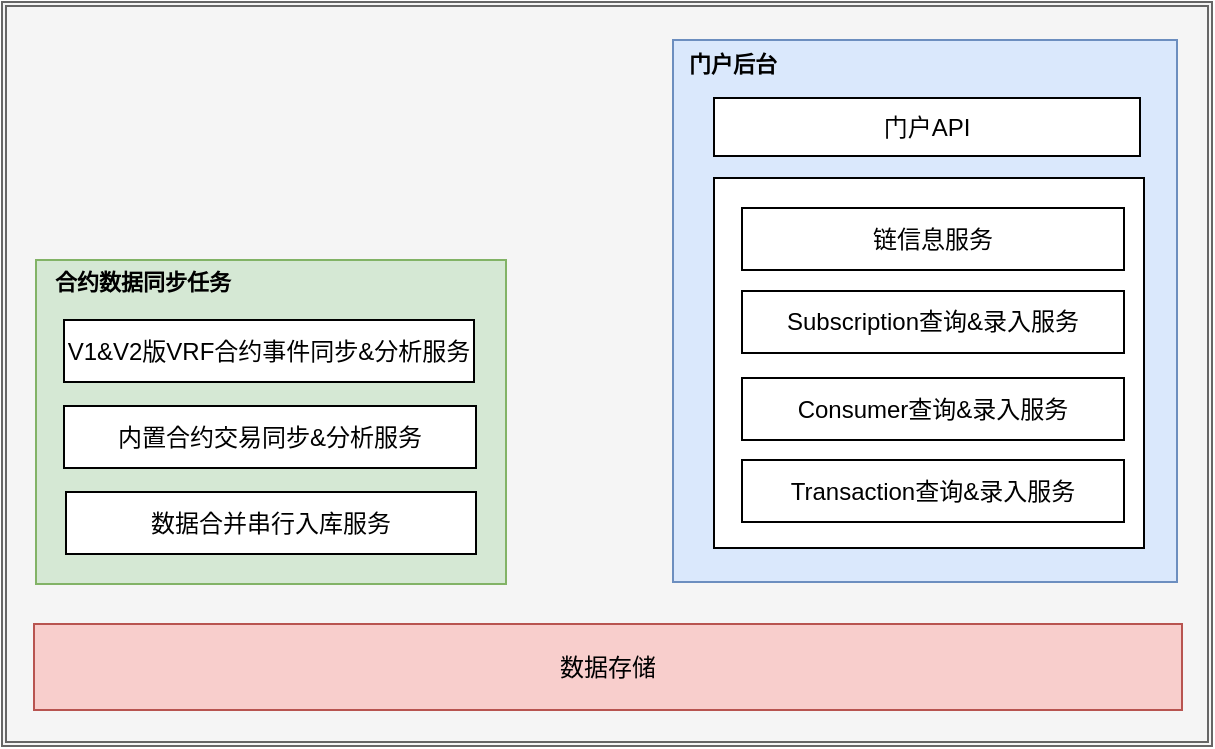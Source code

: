<mxfile version="18.1.3" type="github" pages="7">
  <diagram id="MP-irIbOyQuaJsaqUeui" name="架构图">
    <mxGraphModel dx="1342" dy="645" grid="0" gridSize="10" guides="1" tooltips="1" connect="1" arrows="1" fold="1" page="1" pageScale="1" pageWidth="827" pageHeight="1169" math="0" shadow="0">
      <root>
        <mxCell id="0" />
        <mxCell id="1" parent="0" />
        <mxCell id="1puqwVzV0kmTSotjWckj-19" value="" style="shape=ext;double=1;rounded=0;whiteSpace=wrap;html=1;fontSize=11;fillColor=#f5f5f5;fontColor=#333333;strokeColor=#666666;" parent="1" vertex="1">
          <mxGeometry x="74" y="227" width="605" height="372" as="geometry" />
        </mxCell>
        <mxCell id="1puqwVzV0kmTSotjWckj-1" value="数据存储" style="rounded=0;whiteSpace=wrap;html=1;fontSize=12;fillColor=#f8cecc;strokeColor=#b85450;" parent="1" vertex="1">
          <mxGeometry x="90" y="538" width="574" height="43" as="geometry" />
        </mxCell>
        <mxCell id="1puqwVzV0kmTSotjWckj-15" value="" style="group" parent="1" vertex="1" connectable="0">
          <mxGeometry x="430" y="233" width="231.5" height="294.5" as="geometry" />
        </mxCell>
        <mxCell id="1puqwVzV0kmTSotjWckj-14" value="" style="rounded=0;whiteSpace=wrap;html=1;fontSize=12;fillColor=#dae8fc;strokeColor=#6c8ebf;" parent="1puqwVzV0kmTSotjWckj-15" vertex="1">
          <mxGeometry x="-20.5" y="13" width="252" height="271" as="geometry" />
        </mxCell>
        <mxCell id="1puqwVzV0kmTSotjWckj-3" value="" style="rounded=0;whiteSpace=wrap;html=1;fontSize=12;" parent="1puqwVzV0kmTSotjWckj-15" vertex="1">
          <mxGeometry y="82" width="215" height="185" as="geometry" />
        </mxCell>
        <mxCell id="1puqwVzV0kmTSotjWckj-4" value="链信息服务" style="rounded=0;whiteSpace=wrap;html=1;fontSize=12;" parent="1puqwVzV0kmTSotjWckj-15" vertex="1">
          <mxGeometry x="14" y="97" width="191" height="31" as="geometry" />
        </mxCell>
        <mxCell id="1puqwVzV0kmTSotjWckj-5" value="Subscription查询&amp;amp;录入服务" style="rounded=0;whiteSpace=wrap;html=1;fontSize=12;" parent="1puqwVzV0kmTSotjWckj-15" vertex="1">
          <mxGeometry x="14" y="138.5" width="191" height="31" as="geometry" />
        </mxCell>
        <mxCell id="1puqwVzV0kmTSotjWckj-6" value="Consumer查询&amp;amp;录入服务" style="rounded=0;whiteSpace=wrap;html=1;fontSize=12;" parent="1puqwVzV0kmTSotjWckj-15" vertex="1">
          <mxGeometry x="14" y="182" width="191" height="31" as="geometry" />
        </mxCell>
        <mxCell id="1puqwVzV0kmTSotjWckj-7" value="Transaction查询&amp;amp;录入服务" style="rounded=0;whiteSpace=wrap;html=1;fontSize=12;" parent="1puqwVzV0kmTSotjWckj-15" vertex="1">
          <mxGeometry x="14" y="223" width="191" height="31" as="geometry" />
        </mxCell>
        <mxCell id="1puqwVzV0kmTSotjWckj-13" value="门户API" style="rounded=0;whiteSpace=wrap;html=1;fontSize=12;" parent="1puqwVzV0kmTSotjWckj-15" vertex="1">
          <mxGeometry y="42" width="213" height="29" as="geometry" />
        </mxCell>
        <mxCell id="1puqwVzV0kmTSotjWckj-17" value="&lt;font style=&quot;font-size: 11px;&quot;&gt;门户后台&lt;/font&gt;" style="text;strokeColor=none;fillColor=none;html=1;fontSize=24;fontStyle=1;verticalAlign=middle;align=center;" parent="1puqwVzV0kmTSotjWckj-15" vertex="1">
          <mxGeometry x="-20.5" y="11" width="59" height="20" as="geometry" />
        </mxCell>
        <mxCell id="1puqwVzV0kmTSotjWckj-16" value="" style="group" parent="1" vertex="1" connectable="0">
          <mxGeometry x="91" y="305" width="235" height="213" as="geometry" />
        </mxCell>
        <mxCell id="1puqwVzV0kmTSotjWckj-2" value="" style="rounded=0;whiteSpace=wrap;html=1;fontSize=12;fillColor=#d5e8d4;strokeColor=#82b366;" parent="1puqwVzV0kmTSotjWckj-16" vertex="1">
          <mxGeometry y="51" width="235" height="162" as="geometry" />
        </mxCell>
        <mxCell id="1puqwVzV0kmTSotjWckj-8" value="内置合约交易同步&amp;amp;分析服务" style="rounded=0;whiteSpace=wrap;html=1;fontSize=12;" parent="1puqwVzV0kmTSotjWckj-16" vertex="1">
          <mxGeometry x="14" y="124" width="206" height="31" as="geometry" />
        </mxCell>
        <mxCell id="1puqwVzV0kmTSotjWckj-11" value="V1&amp;amp;V2版VRF合约事件同步&amp;amp;分析服务" style="rounded=0;whiteSpace=wrap;html=1;fontSize=12;" parent="1puqwVzV0kmTSotjWckj-16" vertex="1">
          <mxGeometry x="14" y="81" width="205" height="31" as="geometry" />
        </mxCell>
        <mxCell id="1puqwVzV0kmTSotjWckj-12" value="数据合并串行入库服务" style="rounded=0;whiteSpace=wrap;html=1;fontSize=12;" parent="1puqwVzV0kmTSotjWckj-16" vertex="1">
          <mxGeometry x="15" y="167" width="205" height="31" as="geometry" />
        </mxCell>
        <mxCell id="1puqwVzV0kmTSotjWckj-18" value="&lt;span style=&quot;font-size: 11px;&quot;&gt;合约数据同步任务&lt;/span&gt;" style="text;strokeColor=none;fillColor=none;html=1;fontSize=24;fontStyle=1;verticalAlign=middle;align=center;" parent="1puqwVzV0kmTSotjWckj-16" vertex="1">
          <mxGeometry x="23" y="48" width="59" height="20" as="geometry" />
        </mxCell>
      </root>
    </mxGraphModel>
  </diagram>
  <diagram name="VRF核心组件概览" id="197159a0-c6a4-9194-75a8-e4174976684c">
    <mxGraphModel dx="1342" dy="645" grid="0" gridSize="10" guides="1" tooltips="1" connect="1" arrows="1" fold="1" page="1" pageScale="1.5" pageWidth="1169" pageHeight="826" background="none" math="0" shadow="0">
      <root>
        <mxCell id="0" style=";html=1;" />
        <mxCell id="1" style=";html=1;" parent="0" />
        <mxCell id="eN9nRApgs2fdK_-SKtKc-75" value="" style="group" parent="1" vertex="1" connectable="0">
          <mxGeometry x="780" y="456" width="286" height="167" as="geometry" />
        </mxCell>
        <mxCell id="eN9nRApgs2fdK_-SKtKc-24" value="" style="rounded=0;whiteSpace=wrap;html=1;" parent="eN9nRApgs2fdK_-SKtKc-75" vertex="1">
          <mxGeometry width="286" height="167" as="geometry" />
        </mxCell>
        <mxCell id="eN9nRApgs2fdK_-SKtKc-25" value="VRF事件同步分析任务" style="text;html=1;strokeColor=none;fillColor=none;align=center;verticalAlign=middle;whiteSpace=wrap;rounded=0;" parent="eN9nRApgs2fdK_-SKtKc-75" vertex="1">
          <mxGeometry width="125.84" height="30" as="geometry" />
        </mxCell>
        <mxCell id="eN9nRApgs2fdK_-SKtKc-32" value="内置合约数据同步&amp;amp;分析" style="rounded=0;whiteSpace=wrap;html=1;fontSize=12;" parent="eN9nRApgs2fdK_-SKtKc-75" vertex="1">
          <mxGeometry x="131" y="114" width="135.55" height="30" as="geometry" />
        </mxCell>
        <mxCell id="eN9nRApgs2fdK_-SKtKc-35" value="V1&amp;amp;V2 Coordinator事件解析" style="rounded=0;whiteSpace=wrap;html=1;fontSize=12;" parent="eN9nRApgs2fdK_-SKtKc-75" vertex="1">
          <mxGeometry x="131" y="40" width="134.41" height="30" as="geometry" />
        </mxCell>
        <mxCell id="eN9nRApgs2fdK_-SKtKc-67" value="数据合并服务" style="whiteSpace=wrap;html=1;aspect=fixed;fontSize=12;" parent="eN9nRApgs2fdK_-SKtKc-75" vertex="1">
          <mxGeometry x="8.008" y="61.5" width="74.5" height="74.5" as="geometry" />
        </mxCell>
        <mxCell id="eN9nRApgs2fdK_-SKtKc-69" style="edgeStyle=orthogonalEdgeStyle;rounded=0;orthogonalLoop=1;jettySize=auto;html=1;entryX=1;entryY=0.5;entryDx=0;entryDy=0;fontSize=12;startArrow=none;startFill=0;" parent="eN9nRApgs2fdK_-SKtKc-75" source="eN9nRApgs2fdK_-SKtKc-32" target="eN9nRApgs2fdK_-SKtKc-67" edge="1">
          <mxGeometry relative="1" as="geometry" />
        </mxCell>
        <mxCell id="eN9nRApgs2fdK_-SKtKc-68" style="edgeStyle=orthogonalEdgeStyle;rounded=0;orthogonalLoop=1;jettySize=auto;html=1;entryX=1;entryY=0.5;entryDx=0;entryDy=0;fontSize=12;startArrow=none;startFill=0;" parent="eN9nRApgs2fdK_-SKtKc-75" source="eN9nRApgs2fdK_-SKtKc-35" target="eN9nRApgs2fdK_-SKtKc-67" edge="1">
          <mxGeometry relative="1" as="geometry" />
        </mxCell>
        <mxCell id="eN9nRApgs2fdK_-SKtKc-61" value="" style="group" parent="1" vertex="1" connectable="0">
          <mxGeometry x="1144" y="317" width="310" height="468" as="geometry" />
        </mxCell>
        <mxCell id="eN9nRApgs2fdK_-SKtKc-45" value="" style="shape=cube;whiteSpace=wrap;html=1;boundedLbl=1;backgroundOutline=1;darkOpacity=0.05;darkOpacity2=0.1;fontSize=12;" parent="eN9nRApgs2fdK_-SKtKc-61" vertex="1">
          <mxGeometry y="3" width="310" height="465" as="geometry" />
        </mxCell>
        <mxCell id="eN9nRApgs2fdK_-SKtKc-6" value="以太系链" style="text;html=1;strokeColor=none;fillColor=none;align=center;verticalAlign=middle;whiteSpace=wrap;rounded=0;" parent="eN9nRApgs2fdK_-SKtKc-61" vertex="1">
          <mxGeometry x="122" width="60" height="30" as="geometry" />
        </mxCell>
        <mxCell id="eN9nRApgs2fdK_-SKtKc-58" value="" style="group" parent="eN9nRApgs2fdK_-SKtKc-61" vertex="1" connectable="0">
          <mxGeometry x="40" y="262" width="250" height="180" as="geometry" />
        </mxCell>
        <mxCell id="eN9nRApgs2fdK_-SKtKc-51" value="" style="rounded=0;whiteSpace=wrap;html=1;fontSize=12;" parent="eN9nRApgs2fdK_-SKtKc-58" vertex="1">
          <mxGeometry width="250" height="180" as="geometry" />
        </mxCell>
        <mxCell id="eN9nRApgs2fdK_-SKtKc-31" value="&lt;span style=&quot;&quot;&gt;内置VRF随机数生成合约RPC数据接口&lt;/span&gt;" style="rounded=0;whiteSpace=wrap;html=1;fontSize=12;" parent="eN9nRApgs2fdK_-SKtKc-58" vertex="1">
          <mxGeometry x="21" y="125" width="208" height="40" as="geometry" />
        </mxCell>
        <mxCell id="eN9nRApgs2fdK_-SKtKc-52" value="PlatON链特有功能" style="text;html=1;strokeColor=none;fillColor=none;align=center;verticalAlign=middle;whiteSpace=wrap;rounded=0;fontSize=12;" parent="eN9nRApgs2fdK_-SKtKc-58" vertex="1">
          <mxGeometry x="70" width="110" height="30" as="geometry" />
        </mxCell>
        <mxCell id="eN9nRApgs2fdK_-SKtKc-2" value="内置VRF&lt;br&gt;随机数&lt;br&gt;生成合约" style="shape=card;whiteSpace=wrap;html=1;" parent="eN9nRApgs2fdK_-SKtKc-58" vertex="1">
          <mxGeometry x="147" y="41" width="90.5" height="60" as="geometry" />
        </mxCell>
        <mxCell id="eN9nRApgs2fdK_-SKtKc-3" value="VRF-V1&lt;br&gt;Coordinator" style="shape=card;whiteSpace=wrap;html=1;" parent="eN9nRApgs2fdK_-SKtKc-58" vertex="1">
          <mxGeometry x="12.5" y="41" width="87" height="60" as="geometry" />
        </mxCell>
        <mxCell id="eN9nRApgs2fdK_-SKtKc-4" style="edgeStyle=orthogonalEdgeStyle;rounded=0;orthogonalLoop=1;jettySize=auto;html=1;entryX=0;entryY=0;entryDx=0;entryDy=30;entryPerimeter=0;startArrow=classic;startFill=1;dashed=1;" parent="eN9nRApgs2fdK_-SKtKc-58" source="eN9nRApgs2fdK_-SKtKc-3" target="eN9nRApgs2fdK_-SKtKc-2" edge="1">
          <mxGeometry relative="1" as="geometry" />
        </mxCell>
        <mxCell id="eN9nRApgs2fdK_-SKtKc-5" value="VRF-V2&lt;br&gt;Coordinator" style="shape=card;whiteSpace=wrap;html=1;" parent="eN9nRApgs2fdK_-SKtKc-61" vertex="1">
          <mxGeometry x="112" y="62" width="80" height="60" as="geometry" />
        </mxCell>
        <mxCell id="1257a543d1cacc4b-52" value="VRF门户核心组件概览" style="text;strokeColor=none;fillColor=none;html=1;fontSize=24;fontStyle=1;verticalAlign=middle;align=center;" parent="1" vertex="1">
          <mxGeometry x="566" y="204" width="406" height="40" as="geometry" />
        </mxCell>
        <mxCell id="eN9nRApgs2fdK_-SKtKc-1" value="" style="rounded=0;whiteSpace=wrap;html=1;" parent="1" vertex="1">
          <mxGeometry x="146" y="299" width="240" height="485" as="geometry" />
        </mxCell>
        <mxCell id="eN9nRApgs2fdK_-SKtKc-7" value="链下VRF随机数生成系统" style="whiteSpace=wrap;html=1;aspect=fixed;" parent="1" vertex="1">
          <mxGeometry x="1508" y="369" width="80" height="80" as="geometry" />
        </mxCell>
        <mxCell id="eN9nRApgs2fdK_-SKtKc-39" value="数据库" style="shape=cylinder3;whiteSpace=wrap;html=1;boundedLbl=1;backgroundOutline=1;size=15;fontSize=12;" parent="1" vertex="1">
          <mxGeometry x="696" y="684" width="110" height="100" as="geometry" />
        </mxCell>
        <mxCell id="eN9nRApgs2fdK_-SKtKc-48" value="门户前端" style="text;html=1;strokeColor=none;fillColor=none;align=center;verticalAlign=middle;whiteSpace=wrap;rounded=0;fontSize=12;" parent="1" vertex="1">
          <mxGeometry x="146" y="299" width="60" height="30" as="geometry" />
        </mxCell>
        <mxCell id="eN9nRApgs2fdK_-SKtKc-74" style="edgeStyle=orthogonalEdgeStyle;rounded=0;orthogonalLoop=1;jettySize=auto;html=1;entryX=0;entryY=0;entryDx=15;entryDy=15;entryPerimeter=0;fontSize=12;startArrow=none;startFill=0;dashed=1;" parent="1" source="eN9nRApgs2fdK_-SKtKc-49" target="eN9nRApgs2fdK_-SKtKc-5" edge="1">
          <mxGeometry relative="1" as="geometry" />
        </mxCell>
        <mxCell id="eN9nRApgs2fdK_-SKtKc-49" value="Subscription/Consumer增删" style="rounded=0;whiteSpace=wrap;html=1;fontSize=12;" parent="1" vertex="1">
          <mxGeometry x="170" y="371" width="190" height="47.5" as="geometry" />
        </mxCell>
        <mxCell id="eN9nRApgs2fdK_-SKtKc-62" style="edgeStyle=orthogonalEdgeStyle;rounded=0;orthogonalLoop=1;jettySize=auto;html=1;entryX=0;entryY=0.5;entryDx=0;entryDy=0;fontSize=12;startArrow=classic;startFill=1;dashed=1;" parent="1" source="eN9nRApgs2fdK_-SKtKc-5" target="eN9nRApgs2fdK_-SKtKc-7" edge="1">
          <mxGeometry relative="1" as="geometry" />
        </mxCell>
        <mxCell id="eN9nRApgs2fdK_-SKtKc-63" style="edgeStyle=orthogonalEdgeStyle;rounded=0;orthogonalLoop=1;jettySize=auto;html=1;entryX=1;entryY=0.5;entryDx=0;entryDy=0;fontSize=12;startArrow=none;startFill=0;" parent="1" source="eN9nRApgs2fdK_-SKtKc-5" target="eN9nRApgs2fdK_-SKtKc-35" edge="1">
          <mxGeometry relative="1" as="geometry">
            <Array as="points">
              <mxPoint x="1116" y="409" />
              <mxPoint x="1116" y="511" />
            </Array>
          </mxGeometry>
        </mxCell>
        <mxCell id="zCin7H-c0UoGZGDDaXdg-1" value="v2版VRF合约事件日志" style="edgeLabel;html=1;align=center;verticalAlign=middle;resizable=0;points=[];fontSize=12;" parent="eN9nRApgs2fdK_-SKtKc-63" vertex="1" connectable="0">
          <mxGeometry x="0.073" y="3" relative="1" as="geometry">
            <mxPoint as="offset" />
          </mxGeometry>
        </mxCell>
        <mxCell id="eN9nRApgs2fdK_-SKtKc-64" style="edgeStyle=orthogonalEdgeStyle;rounded=0;orthogonalLoop=1;jettySize=auto;html=1;entryX=1;entryY=0.5;entryDx=0;entryDy=0;fontSize=12;startArrow=none;startFill=0;" parent="1" source="eN9nRApgs2fdK_-SKtKc-31" target="eN9nRApgs2fdK_-SKtKc-32" edge="1">
          <mxGeometry relative="1" as="geometry">
            <Array as="points">
              <mxPoint x="1084" y="726" />
              <mxPoint x="1084" y="585" />
            </Array>
          </mxGeometry>
        </mxCell>
        <mxCell id="zCin7H-c0UoGZGDDaXdg-2" value="内置VRF交易数据" style="edgeLabel;html=1;align=center;verticalAlign=middle;resizable=0;points=[];fontSize=12;" parent="eN9nRApgs2fdK_-SKtKc-64" vertex="1" connectable="0">
          <mxGeometry x="0.24" y="-1" relative="1" as="geometry">
            <mxPoint x="-3" y="23" as="offset" />
          </mxGeometry>
        </mxCell>
        <mxCell id="eN9nRApgs2fdK_-SKtKc-65" style="edgeStyle=orthogonalEdgeStyle;rounded=0;orthogonalLoop=1;jettySize=auto;html=1;entryX=1;entryY=0.75;entryDx=0;entryDy=0;fontSize=12;startArrow=none;startFill=0;" parent="1" source="eN9nRApgs2fdK_-SKtKc-3" target="eN9nRApgs2fdK_-SKtKc-35" edge="1">
          <mxGeometry relative="1" as="geometry">
            <Array as="points">
              <mxPoint x="1115" y="650" />
              <mxPoint x="1115" y="519" />
            </Array>
          </mxGeometry>
        </mxCell>
        <mxCell id="zCin7H-c0UoGZGDDaXdg-3" value="v1版VRF合约事件日志" style="edgeLabel;html=1;align=center;verticalAlign=middle;resizable=0;points=[];fontSize=12;" parent="eN9nRApgs2fdK_-SKtKc-65" vertex="1" connectable="0">
          <mxGeometry x="0.094" y="1" relative="1" as="geometry">
            <mxPoint x="1" y="-34" as="offset" />
          </mxGeometry>
        </mxCell>
        <mxCell id="eN9nRApgs2fdK_-SKtKc-76" value="" style="group" parent="1" vertex="1" connectable="0">
          <mxGeometry x="453" y="454" width="240" height="166.5" as="geometry" />
        </mxCell>
        <mxCell id="eN9nRApgs2fdK_-SKtKc-23" value="" style="rounded=0;whiteSpace=wrap;html=1;" parent="eN9nRApgs2fdK_-SKtKc-76" vertex="1">
          <mxGeometry width="240" height="166.5" as="geometry" />
        </mxCell>
        <mxCell id="eN9nRApgs2fdK_-SKtKc-17" value="门户API" style="text;html=1;strokeColor=none;fillColor=none;align=center;verticalAlign=middle;whiteSpace=wrap;rounded=0;" parent="eN9nRApgs2fdK_-SKtKc-76" vertex="1">
          <mxGeometry width="55" height="30" as="geometry" />
        </mxCell>
        <mxCell id="eN9nRApgs2fdK_-SKtKc-20" value="数据查询&amp;amp;统计" style="rounded=0;whiteSpace=wrap;html=1;align=left;" parent="eN9nRApgs2fdK_-SKtKc-76" vertex="1">
          <mxGeometry x="20" y="119" width="200" height="40" as="geometry" />
        </mxCell>
        <mxCell id="eN9nRApgs2fdK_-SKtKc-22" value="Subscription/Consumer数据预录入" style="rounded=0;whiteSpace=wrap;html=1;align=left;" parent="eN9nRApgs2fdK_-SKtKc-76" vertex="1">
          <mxGeometry x="20" y="29" width="200" height="40" as="geometry" />
        </mxCell>
        <mxCell id="eN9nRApgs2fdK_-SKtKc-86" value="链&amp;amp;合约调用信息" style="rounded=0;whiteSpace=wrap;html=1;align=left;" parent="eN9nRApgs2fdK_-SKtKc-76" vertex="1">
          <mxGeometry x="20" y="75" width="200" height="40" as="geometry" />
        </mxCell>
        <mxCell id="eN9nRApgs2fdK_-SKtKc-44" style="edgeStyle=orthogonalEdgeStyle;rounded=0;orthogonalLoop=1;jettySize=auto;html=1;entryX=0.145;entryY=0;entryDx=0;entryDy=4.35;entryPerimeter=0;fontSize=12;startArrow=classic;startFill=1;endArrow=none;endFill=0;" parent="1" source="eN9nRApgs2fdK_-SKtKc-20" target="eN9nRApgs2fdK_-SKtKc-39" edge="1">
          <mxGeometry relative="1" as="geometry" />
        </mxCell>
        <mxCell id="eN9nRApgs2fdK_-SKtKc-43" style="edgeStyle=orthogonalEdgeStyle;rounded=0;orthogonalLoop=1;jettySize=auto;html=1;entryX=0.5;entryY=0;entryDx=0;entryDy=0;entryPerimeter=0;fontSize=12;startArrow=none;startFill=0;" parent="1" source="eN9nRApgs2fdK_-SKtKc-22" target="eN9nRApgs2fdK_-SKtKc-39" edge="1">
          <mxGeometry relative="1" as="geometry" />
        </mxCell>
        <mxCell id="eN9nRApgs2fdK_-SKtKc-73" style="edgeStyle=orthogonalEdgeStyle;rounded=0;orthogonalLoop=1;jettySize=auto;html=1;entryX=0.6;entryY=-0.01;entryDx=0;entryDy=0;entryPerimeter=0;fontSize=12;startArrow=none;startFill=0;" parent="1" source="eN9nRApgs2fdK_-SKtKc-67" target="eN9nRApgs2fdK_-SKtKc-39" edge="1">
          <mxGeometry relative="1" as="geometry">
            <Array as="points">
              <mxPoint x="762" y="553" />
            </Array>
          </mxGeometry>
        </mxCell>
        <mxCell id="eN9nRApgs2fdK_-SKtKc-79" style="edgeStyle=orthogonalEdgeStyle;rounded=0;orthogonalLoop=1;jettySize=auto;html=1;entryX=0;entryY=0.5;entryDx=0;entryDy=0;fontSize=12;startArrow=none;startFill=0;dashed=1;endArrow=classicThin;endFill=1;" parent="1" source="eN9nRApgs2fdK_-SKtKc-77" target="eN9nRApgs2fdK_-SKtKc-20" edge="1">
          <mxGeometry relative="1" as="geometry" />
        </mxCell>
        <mxCell id="eN9nRApgs2fdK_-SKtKc-89" style="edgeStyle=orthogonalEdgeStyle;rounded=0;orthogonalLoop=1;jettySize=auto;html=1;entryX=0;entryY=0.75;entryDx=0;entryDy=0;dashed=1;fontSize=12;startArrow=none;startFill=0;endArrow=classicThin;endFill=1;" parent="1" source="eN9nRApgs2fdK_-SKtKc-77" target="eN9nRApgs2fdK_-SKtKc-86" edge="1">
          <mxGeometry relative="1" as="geometry">
            <Array as="points">
              <mxPoint x="371" y="593" />
              <mxPoint x="371" y="559" />
            </Array>
          </mxGeometry>
        </mxCell>
        <mxCell id="eN9nRApgs2fdK_-SKtKc-77" value="Subscription/Consumer查询" style="rounded=0;whiteSpace=wrap;html=1;fontSize=12;" parent="1" vertex="1">
          <mxGeometry x="171" y="569" width="190" height="47.5" as="geometry" />
        </mxCell>
        <mxCell id="eN9nRApgs2fdK_-SKtKc-78" style="edgeStyle=orthogonalEdgeStyle;rounded=0;orthogonalLoop=1;jettySize=auto;html=1;entryX=0;entryY=0.5;entryDx=0;entryDy=0;fontSize=12;startArrow=none;startFill=0;dashed=1;" parent="1" source="eN9nRApgs2fdK_-SKtKc-49" target="eN9nRApgs2fdK_-SKtKc-22" edge="1">
          <mxGeometry relative="1" as="geometry">
            <Array as="points">
              <mxPoint x="308" y="503" />
            </Array>
          </mxGeometry>
        </mxCell>
        <mxCell id="eN9nRApgs2fdK_-SKtKc-81" value="" style="endArrow=openThin;dashed=1;html=1;dashPattern=1 3;strokeWidth=2;rounded=0;fontSize=12;endFill=0;" parent="1" edge="1">
          <mxGeometry width="50" height="50" relative="1" as="geometry">
            <mxPoint x="704" y="274" as="sourcePoint" />
            <mxPoint x="784" y="274" as="targetPoint" />
          </mxGeometry>
        </mxCell>
        <mxCell id="eN9nRApgs2fdK_-SKtKc-85" value="调用请求" style="edgeLabel;html=1;align=center;verticalAlign=middle;resizable=0;points=[];fontSize=12;" parent="eN9nRApgs2fdK_-SKtKc-81" vertex="1" connectable="0">
          <mxGeometry x="-0.415" y="3" relative="1" as="geometry">
            <mxPoint x="83" y="2" as="offset" />
          </mxGeometry>
        </mxCell>
        <mxCell id="eN9nRApgs2fdK_-SKtKc-83" value="" style="endArrow=openThin;html=1;strokeWidth=2;rounded=0;fontSize=12;endFill=0;" parent="1" edge="1">
          <mxGeometry width="50" height="50" relative="1" as="geometry">
            <mxPoint x="704" y="297.82" as="sourcePoint" />
            <mxPoint x="784" y="297.82" as="targetPoint" />
          </mxGeometry>
        </mxCell>
        <mxCell id="eN9nRApgs2fdK_-SKtKc-84" value="数据流" style="edgeLabel;html=1;align=center;verticalAlign=middle;resizable=0;points=[];fontSize=12;" parent="eN9nRApgs2fdK_-SKtKc-83" vertex="1" connectable="0">
          <mxGeometry x="-0.327" relative="1" as="geometry">
            <mxPoint x="80" y="-1" as="offset" />
          </mxGeometry>
        </mxCell>
        <mxCell id="eN9nRApgs2fdK_-SKtKc-87" style="edgeStyle=orthogonalEdgeStyle;rounded=0;orthogonalLoop=1;jettySize=auto;html=1;entryX=0.5;entryY=1;entryDx=0;entryDy=0;fontSize=12;startArrow=classicThin;startFill=1;endArrow=none;endFill=0;dashed=1;" parent="1" source="eN9nRApgs2fdK_-SKtKc-86" target="eN9nRApgs2fdK_-SKtKc-49" edge="1">
          <mxGeometry relative="1" as="geometry" />
        </mxCell>
        <mxCell id="zCin7H-c0UoGZGDDaXdg-4" style="edgeStyle=orthogonalEdgeStyle;rounded=0;orthogonalLoop=1;jettySize=auto;html=1;entryX=1;entryY=0.5;entryDx=0;entryDy=0;fontSize=12;startArrow=none;startFill=0;endArrow=classicThin;endFill=1;exitX=0.327;exitY=-0.01;exitDx=0;exitDy=0;exitPerimeter=0;" parent="1" source="eN9nRApgs2fdK_-SKtKc-39" target="eN9nRApgs2fdK_-SKtKc-86" edge="1">
          <mxGeometry relative="1" as="geometry" />
        </mxCell>
      </root>
    </mxGraphModel>
  </diagram>
  <diagram id="TsslcDCiKWhLjADSjuSX" name="前端调用流程">
    <mxGraphModel dx="1662" dy="825" grid="0" gridSize="10" guides="1" tooltips="1" connect="1" arrows="1" fold="1" page="1" pageScale="1" pageWidth="827" pageHeight="1169" math="0" shadow="0">
      <root>
        <mxCell id="0" />
        <mxCell id="1" parent="0" />
        <mxCell id="0dqCrfmNEIScxQMEVwt3-1" style="edgeStyle=orthogonalEdgeStyle;rounded=0;orthogonalLoop=1;jettySize=auto;html=1;entryX=0.5;entryY=1;entryDx=0;entryDy=0;dashed=1;fontSize=12;startArrow=none;startFill=0;endArrow=classicThin;endFill=1;" parent="1" source="IGESRjbjjZrmvNC7Vhr8-2" target="I2pJJLbp6TD3xAPZ1h9Y-1" edge="1">
          <mxGeometry relative="1" as="geometry" />
        </mxCell>
        <mxCell id="0dqCrfmNEIScxQMEVwt3-2" value="5. 保存相关业务数据" style="edgeLabel;html=1;align=center;verticalAlign=middle;resizable=0;points=[];fontSize=12;" parent="0dqCrfmNEIScxQMEVwt3-1" vertex="1" connectable="0">
          <mxGeometry x="-0.322" y="3" relative="1" as="geometry">
            <mxPoint x="2" y="-7" as="offset" />
          </mxGeometry>
        </mxCell>
        <mxCell id="IGESRjbjjZrmvNC7Vhr8-2" value="&lt;span style=&quot;background-color: rgb(255, 255, 255);&quot;&gt;3、构造并签名交易&lt;/span&gt;" style="rounded=0;whiteSpace=wrap;html=1;fontSize=12;" parent="1" vertex="1">
          <mxGeometry x="291" y="267" width="210" height="92" as="geometry" />
        </mxCell>
        <mxCell id="n_BV-dGGI0l1LHUvPqV1-1" style="edgeStyle=orthogonalEdgeStyle;rounded=0;orthogonalLoop=1;jettySize=auto;html=1;dashed=1;fontSize=12;startArrow=none;startFill=0;endArrow=classicThin;endFill=1;entryX=0;entryY=0.5;entryDx=0;entryDy=0;" parent="1" source="hnHPIMs--N5sCZIMOS8V-1" target="IGESRjbjjZrmvNC7Vhr8-2" edge="1">
          <mxGeometry relative="1" as="geometry">
            <mxPoint x="153" y="271" as="targetPoint" />
          </mxGeometry>
        </mxCell>
        <mxCell id="IGESRjbjjZrmvNC7Vhr8-5" value="1、发起【Subscription/Comsumer】&lt;br&gt;增删操作" style="edgeLabel;html=1;align=center;verticalAlign=middle;resizable=0;points=[];fontSize=12;" parent="n_BV-dGGI0l1LHUvPqV1-1" vertex="1" connectable="0">
          <mxGeometry x="-0.285" y="-1" relative="1" as="geometry">
            <mxPoint x="30" y="-20" as="offset" />
          </mxGeometry>
        </mxCell>
        <mxCell id="2g0zreyUBG9jEloJQFP9-1" style="edgeStyle=orthogonalEdgeStyle;rounded=0;orthogonalLoop=1;jettySize=auto;html=1;entryX=0.5;entryY=0;entryDx=0;entryDy=0;fontSize=12;startArrow=none;startFill=0;endArrow=classicThin;endFill=1;dashed=1;" parent="1" source="hnHPIMs--N5sCZIMOS8V-1" target="I2pJJLbp6TD3xAPZ1h9Y-1" edge="1">
          <mxGeometry relative="1" as="geometry">
            <Array as="points">
              <mxPoint x="76" y="314" />
              <mxPoint x="76" y="204" />
              <mxPoint x="678" y="204" />
            </Array>
          </mxGeometry>
        </mxCell>
        <mxCell id="hnHPIMs--N5sCZIMOS8V-1" value="Actor" style="shape=umlActor;verticalLabelPosition=bottom;verticalAlign=top;html=1;outlineConnect=0;fontSize=12;" parent="1" vertex="1">
          <mxGeometry x="47" y="295" width="24" height="38" as="geometry" />
        </mxCell>
        <mxCell id="IGESRjbjjZrmvNC7Vhr8-3" style="edgeStyle=orthogonalEdgeStyle;rounded=0;orthogonalLoop=1;jettySize=auto;html=1;fontSize=12;startArrow=none;startFill=0;endArrow=classicThin;endFill=1;" parent="1" source="I2pJJLbp6TD3xAPZ1h9Y-1" target="IGESRjbjjZrmvNC7Vhr8-2" edge="1">
          <mxGeometry relative="1" as="geometry" />
        </mxCell>
        <mxCell id="IGESRjbjjZrmvNC7Vhr8-4" value="2、取【rpc链接、chainId、合约地址、abi、bin】" style="edgeLabel;html=1;align=center;verticalAlign=middle;resizable=0;points=[];fontSize=12;" parent="IGESRjbjjZrmvNC7Vhr8-3" vertex="1" connectable="0">
          <mxGeometry x="0.218" y="4" relative="1" as="geometry">
            <mxPoint x="-58" y="-53" as="offset" />
          </mxGeometry>
        </mxCell>
        <mxCell id="I2pJJLbp6TD3xAPZ1h9Y-1" value="&lt;span style=&quot;text-align: left;&quot;&gt;门户API&lt;/span&gt;" style="rounded=0;whiteSpace=wrap;html=1;fontSize=12;" parent="1" vertex="1">
          <mxGeometry x="617" y="224" width="122" height="39" as="geometry" />
        </mxCell>
        <mxCell id="IGESRjbjjZrmvNC7Vhr8-6" style="edgeStyle=orthogonalEdgeStyle;rounded=0;orthogonalLoop=1;jettySize=auto;html=1;dashed=1;fontSize=12;startArrow=none;startFill=0;endArrow=classicThin;endFill=1;exitX=0.5;exitY=1;exitDx=0;exitDy=0;entryX=0;entryY=0.5;entryDx=0;entryDy=0;" parent="1" source="IGESRjbjjZrmvNC7Vhr8-2" target="hmKFWGXkaDJaPQbaIKNX-1" edge="1">
          <mxGeometry relative="1" as="geometry">
            <mxPoint x="619" y="426" as="targetPoint" />
          </mxGeometry>
        </mxCell>
        <mxCell id="IGESRjbjjZrmvNC7Vhr8-8" value="4、交易上链" style="edgeLabel;html=1;align=center;verticalAlign=middle;resizable=0;points=[];fontSize=12;" parent="IGESRjbjjZrmvNC7Vhr8-6" vertex="1" connectable="0">
          <mxGeometry x="-0.124" y="-2" relative="1" as="geometry">
            <mxPoint x="7" y="-18" as="offset" />
          </mxGeometry>
        </mxCell>
        <mxCell id="hmKFWGXkaDJaPQbaIKNX-1" value="以太系链" style="rounded=0;whiteSpace=wrap;html=1;fontSize=12;" parent="1" vertex="1">
          <mxGeometry x="617" y="373" width="122" height="39" as="geometry" />
        </mxCell>
        <mxCell id="zIZjCv7Uqi0yyTaYYIaK-1" value="" style="endArrow=openThin;dashed=1;html=1;dashPattern=1 3;strokeWidth=2;rounded=0;fontSize=12;endFill=0;" parent="1" edge="1">
          <mxGeometry width="50" height="50" relative="1" as="geometry">
            <mxPoint x="310" y="127" as="sourcePoint" />
            <mxPoint x="390" y="127" as="targetPoint" />
          </mxGeometry>
        </mxCell>
        <mxCell id="zIZjCv7Uqi0yyTaYYIaK-2" value="调用请求" style="edgeLabel;html=1;align=center;verticalAlign=middle;resizable=0;points=[];fontSize=12;" parent="zIZjCv7Uqi0yyTaYYIaK-1" vertex="1" connectable="0">
          <mxGeometry x="-0.415" y="3" relative="1" as="geometry">
            <mxPoint x="83" y="2" as="offset" />
          </mxGeometry>
        </mxCell>
        <mxCell id="zIZjCv7Uqi0yyTaYYIaK-3" value="" style="endArrow=openThin;html=1;strokeWidth=2;rounded=0;fontSize=12;endFill=0;" parent="1" edge="1">
          <mxGeometry width="50" height="50" relative="1" as="geometry">
            <mxPoint x="310" y="150.82" as="sourcePoint" />
            <mxPoint x="390" y="150.82" as="targetPoint" />
          </mxGeometry>
        </mxCell>
        <mxCell id="zIZjCv7Uqi0yyTaYYIaK-4" value="数据流" style="edgeLabel;html=1;align=center;verticalAlign=middle;resizable=0;points=[];fontSize=12;" parent="zIZjCv7Uqi0yyTaYYIaK-3" vertex="1" connectable="0">
          <mxGeometry x="-0.327" relative="1" as="geometry">
            <mxPoint x="80" y="-1" as="offset" />
          </mxGeometry>
        </mxCell>
      </root>
    </mxGraphModel>
  </diagram>
  <diagram name="内置合约数据同步" id="pRcCOY-G_PizYMw8xbTQ">
    <mxGraphModel dx="1342" dy="645" grid="0" gridSize="10" guides="1" tooltips="1" connect="1" arrows="1" fold="1" page="1" pageScale="1" pageWidth="827" pageHeight="1169" math="0" shadow="0">
      <root>
        <mxCell id="3M1KfHB6pdu9vTTfiJSD-0" />
        <mxCell id="3M1KfHB6pdu9vTTfiJSD-1" parent="3M1KfHB6pdu9vTTfiJSD-0" />
        <mxCell id="3M1KfHB6pdu9vTTfiJSD-13" value="" style="endArrow=openThin;dashed=1;html=1;dashPattern=1 3;strokeWidth=2;rounded=0;fontSize=12;endFill=0;" parent="3M1KfHB6pdu9vTTfiJSD-1" edge="1">
          <mxGeometry width="50" height="50" relative="1" as="geometry">
            <mxPoint x="310" y="127" as="sourcePoint" />
            <mxPoint x="390" y="127" as="targetPoint" />
          </mxGeometry>
        </mxCell>
        <mxCell id="3M1KfHB6pdu9vTTfiJSD-14" value="调用请求" style="edgeLabel;html=1;align=center;verticalAlign=middle;resizable=0;points=[];fontSize=12;" parent="3M1KfHB6pdu9vTTfiJSD-13" vertex="1" connectable="0">
          <mxGeometry x="-0.415" y="3" relative="1" as="geometry">
            <mxPoint x="83" y="2" as="offset" />
          </mxGeometry>
        </mxCell>
        <mxCell id="3M1KfHB6pdu9vTTfiJSD-15" value="" style="endArrow=openThin;html=1;strokeWidth=2;rounded=0;fontSize=12;endFill=0;" parent="3M1KfHB6pdu9vTTfiJSD-1" edge="1">
          <mxGeometry width="50" height="50" relative="1" as="geometry">
            <mxPoint x="310" y="150.82" as="sourcePoint" />
            <mxPoint x="390" y="150.82" as="targetPoint" />
          </mxGeometry>
        </mxCell>
        <mxCell id="3M1KfHB6pdu9vTTfiJSD-16" value="数据流" style="edgeLabel;html=1;align=center;verticalAlign=middle;resizable=0;points=[];fontSize=12;" parent="3M1KfHB6pdu9vTTfiJSD-15" vertex="1" connectable="0">
          <mxGeometry x="-0.327" relative="1" as="geometry">
            <mxPoint x="80" y="-1" as="offset" />
          </mxGeometry>
        </mxCell>
        <mxCell id="Misc_ClzmIZWZ7MEMabK-0" style="edgeStyle=orthogonalEdgeStyle;rounded=0;orthogonalLoop=1;jettySize=auto;html=1;entryX=0.45;entryY=1.017;entryDx=0;entryDy=0;entryPerimeter=0;fontSize=12;startArrow=none;startFill=0;endArrow=classicThin;endFill=1;exitX=0;exitY=1;exitDx=0;exitDy=-15;exitPerimeter=0;" parent="3M1KfHB6pdu9vTTfiJSD-1" source="1BLOimZu-jo4PxCUPVos-2" target="DJkb0PeJlAiO5Pub4D2W-0" edge="1">
          <mxGeometry relative="1" as="geometry" />
        </mxCell>
        <mxCell id="Misc_ClzmIZWZ7MEMabK-1" value="1. 取PlatON链信息" style="edgeLabel;html=1;align=center;verticalAlign=middle;resizable=0;points=[];fontSize=12;" parent="Misc_ClzmIZWZ7MEMabK-0" vertex="1" connectable="0">
          <mxGeometry x="0.647" y="-3" relative="1" as="geometry">
            <mxPoint x="54" y="75" as="offset" />
          </mxGeometry>
        </mxCell>
        <mxCell id="1BLOimZu-jo4PxCUPVos-2" value="数据库" style="shape=cylinder3;whiteSpace=wrap;html=1;boundedLbl=1;backgroundOutline=1;size=15;fontSize=12;" parent="3M1KfHB6pdu9vTTfiJSD-1" vertex="1">
          <mxGeometry x="494" y="391" width="60" height="80" as="geometry" />
        </mxCell>
        <mxCell id="Misc_ClzmIZWZ7MEMabK-4" style="edgeStyle=orthogonalEdgeStyle;rounded=0;orthogonalLoop=1;jettySize=auto;html=1;entryX=1;entryY=0.5;entryDx=0;entryDy=0;fontSize=12;startArrow=none;startFill=0;endArrow=classicThin;endFill=1;" parent="3M1KfHB6pdu9vTTfiJSD-1" source="1BLOimZu-jo4PxCUPVos-0" target="DJkb0PeJlAiO5Pub4D2W-0" edge="1">
          <mxGeometry relative="1" as="geometry" />
        </mxCell>
        <mxCell id="1BLOimZu-jo4PxCUPVos-0" value="&lt;span style=&quot;&quot;&gt;PlatON内置VRF合约交易 RPC接口&lt;/span&gt;" style="rounded=0;whiteSpace=wrap;html=1;fontSize=12;" parent="3M1KfHB6pdu9vTTfiJSD-1" vertex="1">
          <mxGeometry x="476" y="245" width="83" height="52" as="geometry" />
        </mxCell>
        <mxCell id="Misc_ClzmIZWZ7MEMabK-2" style="edgeStyle=orthogonalEdgeStyle;rounded=0;orthogonalLoop=1;jettySize=auto;html=1;entryX=0.5;entryY=0;entryDx=0;entryDy=0;dashed=1;fontSize=12;startArrow=none;startFill=0;endArrow=classicThin;endFill=1;" parent="3M1KfHB6pdu9vTTfiJSD-1" source="DJkb0PeJlAiO5Pub4D2W-0" target="1BLOimZu-jo4PxCUPVos-0" edge="1">
          <mxGeometry relative="1" as="geometry">
            <Array as="points">
              <mxPoint x="281" y="201" />
              <mxPoint x="518" y="201" />
            </Array>
          </mxGeometry>
        </mxCell>
        <mxCell id="Misc_ClzmIZWZ7MEMabK-3" value="2、按区块取交易数据" style="edgeLabel;html=1;align=center;verticalAlign=middle;resizable=0;points=[];fontSize=12;" parent="Misc_ClzmIZWZ7MEMabK-2" vertex="1" connectable="0">
          <mxGeometry x="-0.097" y="4" relative="1" as="geometry">
            <mxPoint x="-3" y="-8" as="offset" />
          </mxGeometry>
        </mxCell>
        <mxCell id="Misc_ClzmIZWZ7MEMabK-5" style="edgeStyle=orthogonalEdgeStyle;rounded=0;orthogonalLoop=1;jettySize=auto;html=1;entryX=0;entryY=0;entryDx=0;entryDy=27.5;entryPerimeter=0;fontSize=12;startArrow=none;startFill=0;endArrow=classicThin;endFill=1;exitX=0.75;exitY=1;exitDx=0;exitDy=0;" parent="3M1KfHB6pdu9vTTfiJSD-1" source="DJkb0PeJlAiO5Pub4D2W-0" target="1BLOimZu-jo4PxCUPVos-2" edge="1">
          <mxGeometry relative="1" as="geometry">
            <Array as="points">
              <mxPoint x="311" y="419" />
              <mxPoint x="418" y="419" />
            </Array>
          </mxGeometry>
        </mxCell>
        <mxCell id="Misc_ClzmIZWZ7MEMabK-6" value="3. 内置VRF合约交易入库" style="edgeLabel;html=1;align=center;verticalAlign=middle;resizable=0;points=[];fontSize=12;" parent="Misc_ClzmIZWZ7MEMabK-5" vertex="1" connectable="0">
          <mxGeometry x="-0.541" y="2" relative="1" as="geometry">
            <mxPoint x="79" y="31" as="offset" />
          </mxGeometry>
        </mxCell>
        <mxCell id="Misc_ClzmIZWZ7MEMabK-7" style="edgeStyle=orthogonalEdgeStyle;rounded=0;orthogonalLoop=1;jettySize=auto;html=1;entryX=0.5;entryY=1;entryDx=0;entryDy=0;entryPerimeter=0;fontSize=12;startArrow=none;startFill=0;endArrow=classicThin;endFill=1;" parent="3M1KfHB6pdu9vTTfiJSD-1" source="DJkb0PeJlAiO5Pub4D2W-0" target="1BLOimZu-jo4PxCUPVos-2" edge="1">
          <mxGeometry relative="1" as="geometry">
            <Array as="points">
              <mxPoint x="242" y="491" />
              <mxPoint x="524" y="491" />
            </Array>
          </mxGeometry>
        </mxCell>
        <mxCell id="Misc_ClzmIZWZ7MEMabK-8" value="4. 更新PlatON链同步信息" style="edgeLabel;html=1;align=center;verticalAlign=middle;resizable=0;points=[];fontSize=12;" parent="Misc_ClzmIZWZ7MEMabK-7" vertex="1" connectable="0">
          <mxGeometry x="0.134" y="2" relative="1" as="geometry">
            <mxPoint x="20" y="-8" as="offset" />
          </mxGeometry>
        </mxCell>
        <mxCell id="DJkb0PeJlAiO5Pub4D2W-0" value="PlatON VRF内置合约&lt;br&gt;数据同步任务" style="rounded=0;whiteSpace=wrap;html=1;fontSize=12;" parent="3M1KfHB6pdu9vTTfiJSD-1" vertex="1">
          <mxGeometry x="221" y="241" width="120" height="60" as="geometry" />
        </mxCell>
      </root>
    </mxGraphModel>
  </diagram>
  <diagram name="Coordinator合约数据同步" id="8s-8HPDj_AndZTi1dfvv">
    <mxGraphModel dx="1662" dy="825" grid="0" gridSize="10" guides="1" tooltips="1" connect="1" arrows="1" fold="1" page="1" pageScale="1" pageWidth="827" pageHeight="1169" math="0" shadow="0">
      <root>
        <mxCell id="TIJpsCCU_ZOjBTuNwGLb-0" />
        <mxCell id="TIJpsCCU_ZOjBTuNwGLb-1" parent="TIJpsCCU_ZOjBTuNwGLb-0" />
        <mxCell id="TIJpsCCU_ZOjBTuNwGLb-2" value="" style="endArrow=openThin;dashed=1;html=1;dashPattern=1 3;strokeWidth=2;rounded=0;fontSize=12;endFill=0;" parent="TIJpsCCU_ZOjBTuNwGLb-1" edge="1">
          <mxGeometry width="50" height="50" relative="1" as="geometry">
            <mxPoint x="310" y="127" as="sourcePoint" />
            <mxPoint x="390" y="127" as="targetPoint" />
          </mxGeometry>
        </mxCell>
        <mxCell id="TIJpsCCU_ZOjBTuNwGLb-3" value="调用请求" style="edgeLabel;html=1;align=center;verticalAlign=middle;resizable=0;points=[];fontSize=12;" parent="TIJpsCCU_ZOjBTuNwGLb-2" vertex="1" connectable="0">
          <mxGeometry x="-0.415" y="3" relative="1" as="geometry">
            <mxPoint x="83" y="2" as="offset" />
          </mxGeometry>
        </mxCell>
        <mxCell id="TIJpsCCU_ZOjBTuNwGLb-4" value="" style="endArrow=openThin;html=1;strokeWidth=2;rounded=0;fontSize=12;endFill=0;" parent="TIJpsCCU_ZOjBTuNwGLb-1" edge="1">
          <mxGeometry width="50" height="50" relative="1" as="geometry">
            <mxPoint x="310" y="150.82" as="sourcePoint" />
            <mxPoint x="390" y="150.82" as="targetPoint" />
          </mxGeometry>
        </mxCell>
        <mxCell id="TIJpsCCU_ZOjBTuNwGLb-5" value="数据流" style="edgeLabel;html=1;align=center;verticalAlign=middle;resizable=0;points=[];fontSize=12;" parent="TIJpsCCU_ZOjBTuNwGLb-4" vertex="1" connectable="0">
          <mxGeometry x="-0.327" relative="1" as="geometry">
            <mxPoint x="80" y="-1" as="offset" />
          </mxGeometry>
        </mxCell>
        <mxCell id="TIJpsCCU_ZOjBTuNwGLb-6" style="edgeStyle=orthogonalEdgeStyle;rounded=0;orthogonalLoop=1;jettySize=auto;html=1;entryX=0.45;entryY=1.017;entryDx=0;entryDy=0;entryPerimeter=0;fontSize=12;startArrow=none;startFill=0;endArrow=classicThin;endFill=1;exitX=0;exitY=1;exitDx=0;exitDy=-15;exitPerimeter=0;" parent="TIJpsCCU_ZOjBTuNwGLb-1" source="TIJpsCCU_ZOjBTuNwGLb-8" target="TIJpsCCU_ZOjBTuNwGLb-17" edge="1">
          <mxGeometry relative="1" as="geometry" />
        </mxCell>
        <mxCell id="TIJpsCCU_ZOjBTuNwGLb-7" value="1. 取链信息" style="edgeLabel;html=1;align=center;verticalAlign=middle;resizable=0;points=[];fontSize=12;" parent="TIJpsCCU_ZOjBTuNwGLb-6" vertex="1" connectable="0">
          <mxGeometry x="0.647" y="-3" relative="1" as="geometry">
            <mxPoint x="83" y="101" as="offset" />
          </mxGeometry>
        </mxCell>
        <mxCell id="bpBufri8phhtTgkZBr5e-6" value="1、读取链信息" style="edgeLabel;html=1;align=center;verticalAlign=middle;resizable=0;points=[];fontSize=12;" parent="TIJpsCCU_ZOjBTuNwGLb-6" vertex="1" connectable="0">
          <mxGeometry x="-0.206" relative="1" as="geometry">
            <mxPoint x="38" y="-13" as="offset" />
          </mxGeometry>
        </mxCell>
        <mxCell id="TIJpsCCU_ZOjBTuNwGLb-8" value="数据库" style="shape=cylinder3;whiteSpace=wrap;html=1;boundedLbl=1;backgroundOutline=1;size=15;fontSize=12;" parent="TIJpsCCU_ZOjBTuNwGLb-1" vertex="1">
          <mxGeometry x="493" y="470" width="60" height="80" as="geometry" />
        </mxCell>
        <mxCell id="TIJpsCCU_ZOjBTuNwGLb-9" style="edgeStyle=orthogonalEdgeStyle;rounded=0;orthogonalLoop=1;jettySize=auto;html=1;entryX=1;entryY=0.5;entryDx=0;entryDy=0;fontSize=12;startArrow=none;startFill=0;endArrow=classicThin;endFill=1;" parent="TIJpsCCU_ZOjBTuNwGLb-1" source="TIJpsCCU_ZOjBTuNwGLb-10" target="TIJpsCCU_ZOjBTuNwGLb-17" edge="1">
          <mxGeometry relative="1" as="geometry" />
        </mxCell>
        <mxCell id="TIJpsCCU_ZOjBTuNwGLb-10" value="Web3j日志过滤" style="rounded=0;whiteSpace=wrap;html=1;fontSize=12;" parent="TIJpsCCU_ZOjBTuNwGLb-1" vertex="1">
          <mxGeometry x="481" y="245" width="83" height="52" as="geometry" />
        </mxCell>
        <mxCell id="TIJpsCCU_ZOjBTuNwGLb-11" style="edgeStyle=orthogonalEdgeStyle;rounded=0;orthogonalLoop=1;jettySize=auto;html=1;entryX=0.5;entryY=0;entryDx=0;entryDy=0;dashed=1;fontSize=12;startArrow=none;startFill=0;endArrow=classicThin;endFill=1;" parent="TIJpsCCU_ZOjBTuNwGLb-1" source="TIJpsCCU_ZOjBTuNwGLb-17" target="TIJpsCCU_ZOjBTuNwGLb-10" edge="1">
          <mxGeometry relative="1" as="geometry">
            <Array as="points">
              <mxPoint x="281" y="201" />
              <mxPoint x="523" y="201" />
            </Array>
          </mxGeometry>
        </mxCell>
        <mxCell id="TIJpsCCU_ZOjBTuNwGLb-12" value="2、按区块范围取Coordinator合约取日志列表" style="edgeLabel;html=1;align=center;verticalAlign=middle;resizable=0;points=[];fontSize=12;" parent="TIJpsCCU_ZOjBTuNwGLb-11" vertex="1" connectable="0">
          <mxGeometry x="-0.097" y="4" relative="1" as="geometry">
            <mxPoint x="4" y="-8" as="offset" />
          </mxGeometry>
        </mxCell>
        <mxCell id="bpBufri8phhtTgkZBr5e-1" style="edgeStyle=orthogonalEdgeStyle;rounded=0;orthogonalLoop=1;jettySize=auto;html=1;entryX=0;entryY=0.5;entryDx=0;entryDy=0;dashed=1;fontSize=12;startArrow=none;startFill=0;endArrow=classicThin;endFill=1;" parent="TIJpsCCU_ZOjBTuNwGLb-1" source="TIJpsCCU_ZOjBTuNwGLb-17" target="bpBufri8phhtTgkZBr5e-0" edge="1">
          <mxGeometry relative="1" as="geometry">
            <Array as="points">
              <mxPoint x="312" y="375" />
            </Array>
          </mxGeometry>
        </mxCell>
        <mxCell id="bpBufri8phhtTgkZBr5e-2" value="3、日志解析" style="edgeLabel;html=1;align=center;verticalAlign=middle;resizable=0;points=[];fontSize=12;" parent="bpBufri8phhtTgkZBr5e-1" vertex="1" connectable="0">
          <mxGeometry x="-0.16" relative="1" as="geometry">
            <mxPoint x="30" y="-14" as="offset" />
          </mxGeometry>
        </mxCell>
        <mxCell id="bpBufri8phhtTgkZBr5e-3" style="edgeStyle=orthogonalEdgeStyle;rounded=0;orthogonalLoop=1;jettySize=auto;html=1;fontSize=12;startArrow=none;startFill=0;endArrow=classicThin;endFill=1;" parent="TIJpsCCU_ZOjBTuNwGLb-1" source="TIJpsCCU_ZOjBTuNwGLb-17" target="TIJpsCCU_ZOjBTuNwGLb-8" edge="1">
          <mxGeometry relative="1" as="geometry">
            <Array as="points">
              <mxPoint x="293" y="492" />
            </Array>
          </mxGeometry>
        </mxCell>
        <mxCell id="bpBufri8phhtTgkZBr5e-4" value="4、入库/更新数据" style="edgeLabel;html=1;align=center;verticalAlign=middle;resizable=0;points=[];fontSize=12;" parent="bpBufri8phhtTgkZBr5e-3" vertex="1" connectable="0">
          <mxGeometry x="0.338" y="2" relative="1" as="geometry">
            <mxPoint x="7" y="-9" as="offset" />
          </mxGeometry>
        </mxCell>
        <mxCell id="bpBufri8phhtTgkZBr5e-5" style="edgeStyle=orthogonalEdgeStyle;rounded=0;orthogonalLoop=1;jettySize=auto;html=1;entryX=0.5;entryY=1;entryDx=0;entryDy=0;entryPerimeter=0;fontSize=12;startArrow=none;startFill=0;endArrow=classicThin;endFill=1;" parent="TIJpsCCU_ZOjBTuNwGLb-1" source="TIJpsCCU_ZOjBTuNwGLb-17" target="TIJpsCCU_ZOjBTuNwGLb-8" edge="1">
          <mxGeometry relative="1" as="geometry">
            <Array as="points">
              <mxPoint x="240" y="570" />
              <mxPoint x="523" y="570" />
            </Array>
          </mxGeometry>
        </mxCell>
        <mxCell id="bpBufri8phhtTgkZBr5e-7" value="5、更新链同步信息" style="edgeLabel;html=1;align=center;verticalAlign=middle;resizable=0;points=[];fontSize=12;" parent="bpBufri8phhtTgkZBr5e-5" vertex="1" connectable="0">
          <mxGeometry x="0.32" y="-4" relative="1" as="geometry">
            <mxPoint x="45" y="-15" as="offset" />
          </mxGeometry>
        </mxCell>
        <mxCell id="TIJpsCCU_ZOjBTuNwGLb-17" value="Coordinator合约日志同步任务" style="rounded=0;whiteSpace=wrap;html=1;fontSize=12;" parent="TIJpsCCU_ZOjBTuNwGLb-1" vertex="1">
          <mxGeometry x="221" y="241" width="120" height="60" as="geometry" />
        </mxCell>
        <mxCell id="bpBufri8phhtTgkZBr5e-0" value="V1/V2版Coordinator合约日志解析" style="rounded=0;whiteSpace=wrap;html=1;fontSize=12;" parent="TIJpsCCU_ZOjBTuNwGLb-1" vertex="1">
          <mxGeometry x="457" y="345" width="120" height="60" as="geometry" />
        </mxCell>
      </root>
    </mxGraphModel>
  </diagram>
  <diagram id="4MGQUYFm_vbCS_XBxj_w" name="核心类图">
    <mxGraphModel dx="1342" dy="645" grid="0" gridSize="10" guides="1" tooltips="1" connect="1" arrows="1" fold="1" page="1" pageScale="1" pageWidth="827" pageHeight="1169" math="0" shadow="0">
      <root>
        <mxCell id="0" />
        <mxCell id="1" parent="0" />
        <mxCell id="cnGzj1Ntfzz2h4oUlBN3-47" style="edgeStyle=orthogonalEdgeStyle;rounded=0;orthogonalLoop=1;jettySize=auto;html=1;entryX=0.5;entryY=0;entryDx=0;entryDy=0;fontSize=11;startArrow=none;startFill=0;endArrow=classicThin;endFill=1;" parent="1" source="cnGzj1Ntfzz2h4oUlBN3-1" target="cnGzj1Ntfzz2h4oUlBN3-17" edge="1">
          <mxGeometry relative="1" as="geometry" />
        </mxCell>
        <mxCell id="cnGzj1Ntfzz2h4oUlBN3-1" value="SubscriptionService&#xa;" style="swimlane;fontStyle=1;align=center;verticalAlign=top;childLayout=stackLayout;horizontal=1;startSize=26;horizontalStack=0;resizeParent=1;resizeParentMax=0;resizeLast=0;collapsible=1;marginBottom=0;fontSize=11;" parent="1" vertex="1">
          <mxGeometry x="230" y="180" width="160" height="112" as="geometry" />
        </mxCell>
        <mxCell id="cnGzj1Ntfzz2h4oUlBN3-3" value="" style="line;strokeWidth=1;fillColor=none;align=left;verticalAlign=middle;spacingTop=-1;spacingLeft=3;spacingRight=3;rotatable=0;labelPosition=right;points=[];portConstraint=eastwest;fontSize=11;" parent="cnGzj1Ntfzz2h4oUlBN3-1" vertex="1">
          <mxGeometry y="26" width="160" height="8" as="geometry" />
        </mxCell>
        <mxCell id="cnGzj1Ntfzz2h4oUlBN3-4" value="+ create: " style="text;strokeColor=none;fillColor=none;align=left;verticalAlign=top;spacingLeft=4;spacingRight=4;overflow=hidden;rotatable=0;points=[[0,0.5],[1,0.5]];portConstraint=eastwest;fontSize=11;" parent="cnGzj1Ntfzz2h4oUlBN3-1" vertex="1">
          <mxGeometry y="34" width="160" height="26" as="geometry" />
        </mxCell>
        <mxCell id="cnGzj1Ntfzz2h4oUlBN3-5" value="+ cancel: " style="text;strokeColor=none;fillColor=none;align=left;verticalAlign=top;spacingLeft=4;spacingRight=4;overflow=hidden;rotatable=0;points=[[0,0.5],[1,0.5]];portConstraint=eastwest;fontSize=11;" parent="cnGzj1Ntfzz2h4oUlBN3-1" vertex="1">
          <mxGeometry y="60" width="160" height="26" as="geometry" />
        </mxCell>
        <mxCell id="cnGzj1Ntfzz2h4oUlBN3-14" value="+ page: " style="text;strokeColor=none;fillColor=none;align=left;verticalAlign=top;spacingLeft=4;spacingRight=4;overflow=hidden;rotatable=0;points=[[0,0.5],[1,0.5]];portConstraint=eastwest;fontSize=11;" parent="cnGzj1Ntfzz2h4oUlBN3-1" vertex="1">
          <mxGeometry y="86" width="160" height="26" as="geometry" />
        </mxCell>
        <mxCell id="cnGzj1Ntfzz2h4oUlBN3-48" style="edgeStyle=orthogonalEdgeStyle;rounded=0;orthogonalLoop=1;jettySize=auto;html=1;fontSize=11;startArrow=none;startFill=0;endArrow=classicThin;endFill=1;" parent="1" source="cnGzj1Ntfzz2h4oUlBN3-6" target="cnGzj1Ntfzz2h4oUlBN3-22" edge="1">
          <mxGeometry relative="1" as="geometry" />
        </mxCell>
        <mxCell id="cnGzj1Ntfzz2h4oUlBN3-57" style="edgeStyle=orthogonalEdgeStyle;rounded=0;orthogonalLoop=1;jettySize=auto;html=1;entryX=0.994;entryY=0.885;entryDx=0;entryDy=0;fontSize=11;startArrow=none;startFill=0;endArrow=classicThin;endFill=1;entryPerimeter=0;" parent="1" source="cnGzj1Ntfzz2h4oUlBN3-6" target="cnGzj1Ntfzz2h4oUlBN3-4" edge="1">
          <mxGeometry relative="1" as="geometry">
            <Array as="points">
              <mxPoint x="418" y="237" />
              <mxPoint x="418" y="237" />
            </Array>
          </mxGeometry>
        </mxCell>
        <mxCell id="cnGzj1Ntfzz2h4oUlBN3-58" style="edgeStyle=orthogonalEdgeStyle;rounded=0;orthogonalLoop=1;jettySize=auto;html=1;entryX=0.5;entryY=0;entryDx=0;entryDy=0;fontSize=11;startArrow=none;startFill=0;endArrow=classicThin;endFill=1;" parent="1" source="cnGzj1Ntfzz2h4oUlBN3-6" target="cnGzj1Ntfzz2h4oUlBN3-51" edge="1">
          <mxGeometry relative="1" as="geometry">
            <Array as="points">
              <mxPoint x="480" y="162" />
              <mxPoint x="102" y="162" />
            </Array>
          </mxGeometry>
        </mxCell>
        <mxCell id="cnGzj1Ntfzz2h4oUlBN3-6" value="ConsumerService&#xa;" style="swimlane;fontStyle=1;align=center;verticalAlign=top;childLayout=stackLayout;horizontal=1;startSize=26;horizontalStack=0;resizeParent=1;resizeParentMax=0;resizeLast=0;collapsible=1;marginBottom=0;fontSize=11;" parent="1" vertex="1">
          <mxGeometry x="432" y="180" width="160" height="112" as="geometry" />
        </mxCell>
        <mxCell id="cnGzj1Ntfzz2h4oUlBN3-7" value="" style="line;strokeWidth=1;fillColor=none;align=left;verticalAlign=middle;spacingTop=-1;spacingLeft=3;spacingRight=3;rotatable=0;labelPosition=right;points=[];portConstraint=eastwest;fontSize=11;" parent="cnGzj1Ntfzz2h4oUlBN3-6" vertex="1">
          <mxGeometry y="26" width="160" height="8" as="geometry" />
        </mxCell>
        <mxCell id="cnGzj1Ntfzz2h4oUlBN3-8" value="+ add: " style="text;strokeColor=none;fillColor=none;align=left;verticalAlign=top;spacingLeft=4;spacingRight=4;overflow=hidden;rotatable=0;points=[[0,0.5],[1,0.5]];portConstraint=eastwest;fontSize=11;" parent="cnGzj1Ntfzz2h4oUlBN3-6" vertex="1">
          <mxGeometry y="34" width="160" height="26" as="geometry" />
        </mxCell>
        <mxCell id="cnGzj1Ntfzz2h4oUlBN3-9" value="+ remove: " style="text;strokeColor=none;fillColor=none;align=left;verticalAlign=top;spacingLeft=4;spacingRight=4;overflow=hidden;rotatable=0;points=[[0,0.5],[1,0.5]];portConstraint=eastwest;fontSize=11;" parent="cnGzj1Ntfzz2h4oUlBN3-6" vertex="1">
          <mxGeometry y="60" width="160" height="26" as="geometry" />
        </mxCell>
        <mxCell id="cnGzj1Ntfzz2h4oUlBN3-15" value="+ page: " style="text;strokeColor=none;fillColor=none;align=left;verticalAlign=top;spacingLeft=4;spacingRight=4;overflow=hidden;rotatable=0;points=[[0,0.5],[1,0.5]];portConstraint=eastwest;fontSize=11;" parent="cnGzj1Ntfzz2h4oUlBN3-6" vertex="1">
          <mxGeometry y="86" width="160" height="26" as="geometry" />
        </mxCell>
        <mxCell id="cnGzj1Ntfzz2h4oUlBN3-49" style="edgeStyle=orthogonalEdgeStyle;rounded=0;orthogonalLoop=1;jettySize=auto;html=1;entryX=0.5;entryY=0;entryDx=0;entryDy=0;fontSize=11;startArrow=none;startFill=0;endArrow=classicThin;endFill=1;" parent="1" source="cnGzj1Ntfzz2h4oUlBN3-10" target="cnGzj1Ntfzz2h4oUlBN3-27" edge="1">
          <mxGeometry relative="1" as="geometry">
            <Array as="points">
              <mxPoint x="730" y="332" />
            </Array>
          </mxGeometry>
        </mxCell>
        <mxCell id="cnGzj1Ntfzz2h4oUlBN3-59" style="edgeStyle=orthogonalEdgeStyle;rounded=0;orthogonalLoop=1;jettySize=auto;html=1;entryX=0.5;entryY=1.038;entryDx=0;entryDy=0;entryPerimeter=0;fontSize=11;startArrow=none;startFill=0;endArrow=classicThin;endFill=1;" parent="1" source="cnGzj1Ntfzz2h4oUlBN3-10" target="cnGzj1Ntfzz2h4oUlBN3-54" edge="1">
          <mxGeometry relative="1" as="geometry">
            <Array as="points">
              <mxPoint x="709" y="311" />
              <mxPoint x="102" y="311" />
            </Array>
          </mxGeometry>
        </mxCell>
        <mxCell id="cnGzj1Ntfzz2h4oUlBN3-10" value="EventService&#xa;" style="swimlane;fontStyle=1;align=center;verticalAlign=top;childLayout=stackLayout;horizontal=1;startSize=26;horizontalStack=0;resizeParent=1;resizeParentMax=0;resizeLast=0;collapsible=1;marginBottom=0;fontSize=11;" parent="1" vertex="1">
          <mxGeometry x="629" y="182" width="160" height="86" as="geometry" />
        </mxCell>
        <mxCell id="cnGzj1Ntfzz2h4oUlBN3-11" value="" style="line;strokeWidth=1;fillColor=none;align=left;verticalAlign=middle;spacingTop=-1;spacingLeft=3;spacingRight=3;rotatable=0;labelPosition=right;points=[];portConstraint=eastwest;fontSize=11;" parent="cnGzj1Ntfzz2h4oUlBN3-10" vertex="1">
          <mxGeometry y="26" width="160" height="8" as="geometry" />
        </mxCell>
        <mxCell id="cnGzj1Ntfzz2h4oUlBN3-12" value="+ save: " style="text;strokeColor=none;fillColor=none;align=left;verticalAlign=top;spacingLeft=4;spacingRight=4;overflow=hidden;rotatable=0;points=[[0,0.5],[1,0.5]];portConstraint=eastwest;fontSize=11;" parent="cnGzj1Ntfzz2h4oUlBN3-10" vertex="1">
          <mxGeometry y="34" width="160" height="26" as="geometry" />
        </mxCell>
        <mxCell id="cnGzj1Ntfzz2h4oUlBN3-16" value="+ page: " style="text;strokeColor=none;fillColor=none;align=left;verticalAlign=top;spacingLeft=4;spacingRight=4;overflow=hidden;rotatable=0;points=[[0,0.5],[1,0.5]];portConstraint=eastwest;fontSize=11;" parent="cnGzj1Ntfzz2h4oUlBN3-10" vertex="1">
          <mxGeometry y="60" width="160" height="26" as="geometry" />
        </mxCell>
        <mxCell id="cnGzj1Ntfzz2h4oUlBN3-17" value="SubscriptionDao&#xa;" style="swimlane;fontStyle=1;align=center;verticalAlign=top;childLayout=stackLayout;horizontal=1;startSize=26;horizontalStack=0;resizeParent=1;resizeParentMax=0;resizeLast=0;collapsible=1;marginBottom=0;fontSize=11;" parent="1" vertex="1">
          <mxGeometry x="230" y="335" width="160" height="138" as="geometry" />
        </mxCell>
        <mxCell id="cnGzj1Ntfzz2h4oUlBN3-18" value="" style="line;strokeWidth=1;fillColor=none;align=left;verticalAlign=middle;spacingTop=-1;spacingLeft=3;spacingRight=3;rotatable=0;labelPosition=right;points=[];portConstraint=eastwest;fontSize=11;" parent="cnGzj1Ntfzz2h4oUlBN3-17" vertex="1">
          <mxGeometry y="26" width="160" height="8" as="geometry" />
        </mxCell>
        <mxCell id="cnGzj1Ntfzz2h4oUlBN3-19" value="+ create: " style="text;strokeColor=none;fillColor=none;align=left;verticalAlign=top;spacingLeft=4;spacingRight=4;overflow=hidden;rotatable=0;points=[[0,0.5],[1,0.5]];portConstraint=eastwest;fontSize=11;" parent="cnGzj1Ntfzz2h4oUlBN3-17" vertex="1">
          <mxGeometry y="34" width="160" height="26" as="geometry" />
        </mxCell>
        <mxCell id="cnGzj1Ntfzz2h4oUlBN3-20" value="+ cancel: " style="text;strokeColor=none;fillColor=none;align=left;verticalAlign=top;spacingLeft=4;spacingRight=4;overflow=hidden;rotatable=0;points=[[0,0.5],[1,0.5]];portConstraint=eastwest;fontSize=11;" parent="cnGzj1Ntfzz2h4oUlBN3-17" vertex="1">
          <mxGeometry y="60" width="160" height="26" as="geometry" />
        </mxCell>
        <mxCell id="cnGzj1Ntfzz2h4oUlBN3-21" value="+ page: " style="text;strokeColor=none;fillColor=none;align=left;verticalAlign=top;spacingLeft=4;spacingRight=4;overflow=hidden;rotatable=0;points=[[0,0.5],[1,0.5]];portConstraint=eastwest;fontSize=11;" parent="cnGzj1Ntfzz2h4oUlBN3-17" vertex="1">
          <mxGeometry y="86" width="160" height="26" as="geometry" />
        </mxCell>
        <mxCell id="fYUIjKj34n-chlP-ss8c-31" value="+ update: " style="text;strokeColor=none;fillColor=none;align=left;verticalAlign=top;spacingLeft=4;spacingRight=4;overflow=hidden;rotatable=0;points=[[0,0.5],[1,0.5]];portConstraint=eastwest;fontSize=11;" parent="cnGzj1Ntfzz2h4oUlBN3-17" vertex="1">
          <mxGeometry y="112" width="160" height="26" as="geometry" />
        </mxCell>
        <mxCell id="cnGzj1Ntfzz2h4oUlBN3-22" value="ConsumerDao&#xa;" style="swimlane;fontStyle=1;align=center;verticalAlign=top;childLayout=stackLayout;horizontal=1;startSize=26;horizontalStack=0;resizeParent=1;resizeParentMax=0;resizeLast=0;collapsible=1;marginBottom=0;fontSize=11;" parent="1" vertex="1">
          <mxGeometry x="432" y="335" width="160" height="138" as="geometry" />
        </mxCell>
        <mxCell id="cnGzj1Ntfzz2h4oUlBN3-23" value="" style="line;strokeWidth=1;fillColor=none;align=left;verticalAlign=middle;spacingTop=-1;spacingLeft=3;spacingRight=3;rotatable=0;labelPosition=right;points=[];portConstraint=eastwest;fontSize=11;" parent="cnGzj1Ntfzz2h4oUlBN3-22" vertex="1">
          <mxGeometry y="26" width="160" height="8" as="geometry" />
        </mxCell>
        <mxCell id="cnGzj1Ntfzz2h4oUlBN3-24" value="+ add: " style="text;strokeColor=none;fillColor=none;align=left;verticalAlign=top;spacingLeft=4;spacingRight=4;overflow=hidden;rotatable=0;points=[[0,0.5],[1,0.5]];portConstraint=eastwest;fontSize=11;" parent="cnGzj1Ntfzz2h4oUlBN3-22" vertex="1">
          <mxGeometry y="34" width="160" height="26" as="geometry" />
        </mxCell>
        <mxCell id="cnGzj1Ntfzz2h4oUlBN3-25" value="+ remove: " style="text;strokeColor=none;fillColor=none;align=left;verticalAlign=top;spacingLeft=4;spacingRight=4;overflow=hidden;rotatable=0;points=[[0,0.5],[1,0.5]];portConstraint=eastwest;fontSize=11;" parent="cnGzj1Ntfzz2h4oUlBN3-22" vertex="1">
          <mxGeometry y="60" width="160" height="26" as="geometry" />
        </mxCell>
        <mxCell id="cnGzj1Ntfzz2h4oUlBN3-26" value="+ page: " style="text;strokeColor=none;fillColor=none;align=left;verticalAlign=top;spacingLeft=4;spacingRight=4;overflow=hidden;rotatable=0;points=[[0,0.5],[1,0.5]];portConstraint=eastwest;fontSize=11;" parent="cnGzj1Ntfzz2h4oUlBN3-22" vertex="1">
          <mxGeometry y="86" width="160" height="26" as="geometry" />
        </mxCell>
        <mxCell id="fYUIjKj34n-chlP-ss8c-32" value="+ update: " style="text;strokeColor=none;fillColor=none;align=left;verticalAlign=top;spacingLeft=4;spacingRight=4;overflow=hidden;rotatable=0;points=[[0,0.5],[1,0.5]];portConstraint=eastwest;fontSize=11;" parent="cnGzj1Ntfzz2h4oUlBN3-22" vertex="1">
          <mxGeometry y="112" width="160" height="26" as="geometry" />
        </mxCell>
        <mxCell id="cnGzj1Ntfzz2h4oUlBN3-27" value="EventDao" style="swimlane;fontStyle=1;align=center;verticalAlign=top;childLayout=stackLayout;horizontal=1;startSize=26;horizontalStack=0;resizeParent=1;resizeParentMax=0;resizeLast=0;collapsible=1;marginBottom=0;fontSize=11;" parent="1" vertex="1">
          <mxGeometry x="650" y="344" width="160" height="112" as="geometry" />
        </mxCell>
        <mxCell id="cnGzj1Ntfzz2h4oUlBN3-28" value="" style="line;strokeWidth=1;fillColor=none;align=left;verticalAlign=middle;spacingTop=-1;spacingLeft=3;spacingRight=3;rotatable=0;labelPosition=right;points=[];portConstraint=eastwest;fontSize=11;" parent="cnGzj1Ntfzz2h4oUlBN3-27" vertex="1">
          <mxGeometry y="26" width="160" height="8" as="geometry" />
        </mxCell>
        <mxCell id="cnGzj1Ntfzz2h4oUlBN3-29" value="+ save: " style="text;strokeColor=none;fillColor=none;align=left;verticalAlign=top;spacingLeft=4;spacingRight=4;overflow=hidden;rotatable=0;points=[[0,0.5],[1,0.5]];portConstraint=eastwest;fontSize=11;" parent="cnGzj1Ntfzz2h4oUlBN3-27" vertex="1">
          <mxGeometry y="34" width="160" height="26" as="geometry" />
        </mxCell>
        <mxCell id="cnGzj1Ntfzz2h4oUlBN3-30" value="+ page: " style="text;strokeColor=none;fillColor=none;align=left;verticalAlign=top;spacingLeft=4;spacingRight=4;overflow=hidden;rotatable=0;points=[[0,0.5],[1,0.5]];portConstraint=eastwest;fontSize=11;" parent="cnGzj1Ntfzz2h4oUlBN3-27" vertex="1">
          <mxGeometry y="60" width="160" height="26" as="geometry" />
        </mxCell>
        <mxCell id="fYUIjKj34n-chlP-ss8c-33" value="+ update: " style="text;strokeColor=none;fillColor=none;align=left;verticalAlign=top;spacingLeft=4;spacingRight=4;overflow=hidden;rotatable=0;points=[[0,0.5],[1,0.5]];portConstraint=eastwest;fontSize=11;" parent="cnGzj1Ntfzz2h4oUlBN3-27" vertex="1">
          <mxGeometry y="86" width="160" height="26" as="geometry" />
        </mxCell>
        <mxCell id="cnGzj1Ntfzz2h4oUlBN3-45" style="edgeStyle=orthogonalEdgeStyle;rounded=0;orthogonalLoop=1;jettySize=auto;html=1;entryX=0.5;entryY=0;entryDx=0;entryDy=0;fontSize=11;startArrow=none;startFill=0;endArrow=classicThin;endFill=1;" parent="1" source="cnGzj1Ntfzz2h4oUlBN3-31" target="cnGzj1Ntfzz2h4oUlBN3-1" edge="1">
          <mxGeometry relative="1" as="geometry" />
        </mxCell>
        <mxCell id="cnGzj1Ntfzz2h4oUlBN3-31" value="SubscriptionController&#xa;" style="swimlane;fontStyle=1;align=center;verticalAlign=top;childLayout=stackLayout;horizontal=1;startSize=26;horizontalStack=0;resizeParent=1;resizeParentMax=0;resizeLast=0;collapsible=1;marginBottom=0;fontSize=11;" parent="1" vertex="1">
          <mxGeometry x="230" y="11" width="160" height="112" as="geometry" />
        </mxCell>
        <mxCell id="cnGzj1Ntfzz2h4oUlBN3-32" value="" style="line;strokeWidth=1;fillColor=none;align=left;verticalAlign=middle;spacingTop=-1;spacingLeft=3;spacingRight=3;rotatable=0;labelPosition=right;points=[];portConstraint=eastwest;fontSize=11;" parent="cnGzj1Ntfzz2h4oUlBN3-31" vertex="1">
          <mxGeometry y="26" width="160" height="8" as="geometry" />
        </mxCell>
        <mxCell id="cnGzj1Ntfzz2h4oUlBN3-33" value="+ create: " style="text;strokeColor=none;fillColor=none;align=left;verticalAlign=top;spacingLeft=4;spacingRight=4;overflow=hidden;rotatable=0;points=[[0,0.5],[1,0.5]];portConstraint=eastwest;fontSize=11;" parent="cnGzj1Ntfzz2h4oUlBN3-31" vertex="1">
          <mxGeometry y="34" width="160" height="26" as="geometry" />
        </mxCell>
        <mxCell id="cnGzj1Ntfzz2h4oUlBN3-34" value="+ cancel: " style="text;strokeColor=none;fillColor=none;align=left;verticalAlign=top;spacingLeft=4;spacingRight=4;overflow=hidden;rotatable=0;points=[[0,0.5],[1,0.5]];portConstraint=eastwest;fontSize=11;" parent="cnGzj1Ntfzz2h4oUlBN3-31" vertex="1">
          <mxGeometry y="60" width="160" height="26" as="geometry" />
        </mxCell>
        <mxCell id="cnGzj1Ntfzz2h4oUlBN3-35" value="+ page: " style="text;strokeColor=none;fillColor=none;align=left;verticalAlign=top;spacingLeft=4;spacingRight=4;overflow=hidden;rotatable=0;points=[[0,0.5],[1,0.5]];portConstraint=eastwest;fontSize=11;" parent="cnGzj1Ntfzz2h4oUlBN3-31" vertex="1">
          <mxGeometry y="86" width="160" height="26" as="geometry" />
        </mxCell>
        <mxCell id="cnGzj1Ntfzz2h4oUlBN3-46" style="edgeStyle=orthogonalEdgeStyle;rounded=0;orthogonalLoop=1;jettySize=auto;html=1;fontSize=11;startArrow=none;startFill=0;endArrow=classicThin;endFill=1;" parent="1" source="cnGzj1Ntfzz2h4oUlBN3-36" target="cnGzj1Ntfzz2h4oUlBN3-6" edge="1">
          <mxGeometry relative="1" as="geometry" />
        </mxCell>
        <mxCell id="cnGzj1Ntfzz2h4oUlBN3-36" value="ConsumerController&#xa;" style="swimlane;fontStyle=1;align=center;verticalAlign=top;childLayout=stackLayout;horizontal=1;startSize=26;horizontalStack=0;resizeParent=1;resizeParentMax=0;resizeLast=0;collapsible=1;marginBottom=0;fontSize=11;" parent="1" vertex="1">
          <mxGeometry x="432" y="7" width="160" height="112" as="geometry" />
        </mxCell>
        <mxCell id="cnGzj1Ntfzz2h4oUlBN3-37" value="" style="line;strokeWidth=1;fillColor=none;align=left;verticalAlign=middle;spacingTop=-1;spacingLeft=3;spacingRight=3;rotatable=0;labelPosition=right;points=[];portConstraint=eastwest;fontSize=11;" parent="cnGzj1Ntfzz2h4oUlBN3-36" vertex="1">
          <mxGeometry y="26" width="160" height="8" as="geometry" />
        </mxCell>
        <mxCell id="cnGzj1Ntfzz2h4oUlBN3-38" value="+ add: " style="text;strokeColor=none;fillColor=none;align=left;verticalAlign=top;spacingLeft=4;spacingRight=4;overflow=hidden;rotatable=0;points=[[0,0.5],[1,0.5]];portConstraint=eastwest;fontSize=11;" parent="cnGzj1Ntfzz2h4oUlBN3-36" vertex="1">
          <mxGeometry y="34" width="160" height="26" as="geometry" />
        </mxCell>
        <mxCell id="cnGzj1Ntfzz2h4oUlBN3-39" value="+ remove: " style="text;strokeColor=none;fillColor=none;align=left;verticalAlign=top;spacingLeft=4;spacingRight=4;overflow=hidden;rotatable=0;points=[[0,0.5],[1,0.5]];portConstraint=eastwest;fontSize=11;" parent="cnGzj1Ntfzz2h4oUlBN3-36" vertex="1">
          <mxGeometry y="60" width="160" height="26" as="geometry" />
        </mxCell>
        <mxCell id="cnGzj1Ntfzz2h4oUlBN3-40" value="+ page: " style="text;strokeColor=none;fillColor=none;align=left;verticalAlign=top;spacingLeft=4;spacingRight=4;overflow=hidden;rotatable=0;points=[[0,0.5],[1,0.5]];portConstraint=eastwest;fontSize=11;" parent="cnGzj1Ntfzz2h4oUlBN3-36" vertex="1">
          <mxGeometry y="86" width="160" height="26" as="geometry" />
        </mxCell>
        <mxCell id="cnGzj1Ntfzz2h4oUlBN3-50" style="edgeStyle=orthogonalEdgeStyle;rounded=0;orthogonalLoop=1;jettySize=auto;html=1;entryX=0.5;entryY=0;entryDx=0;entryDy=0;fontSize=11;startArrow=none;startFill=0;endArrow=classicThin;endFill=1;" parent="1" source="cnGzj1Ntfzz2h4oUlBN3-41" target="cnGzj1Ntfzz2h4oUlBN3-10" edge="1">
          <mxGeometry relative="1" as="geometry" />
        </mxCell>
        <mxCell id="cnGzj1Ntfzz2h4oUlBN3-41" value="EventController&#xa;" style="swimlane;fontStyle=1;align=center;verticalAlign=top;childLayout=stackLayout;horizontal=1;startSize=26;horizontalStack=0;resizeParent=1;resizeParentMax=0;resizeLast=0;collapsible=1;marginBottom=0;fontSize=11;" parent="1" vertex="1">
          <mxGeometry x="629" y="7" width="160" height="86" as="geometry" />
        </mxCell>
        <mxCell id="cnGzj1Ntfzz2h4oUlBN3-42" value="" style="line;strokeWidth=1;fillColor=none;align=left;verticalAlign=middle;spacingTop=-1;spacingLeft=3;spacingRight=3;rotatable=0;labelPosition=right;points=[];portConstraint=eastwest;fontSize=11;" parent="cnGzj1Ntfzz2h4oUlBN3-41" vertex="1">
          <mxGeometry y="26" width="160" height="8" as="geometry" />
        </mxCell>
        <mxCell id="cnGzj1Ntfzz2h4oUlBN3-43" value="+ save: " style="text;strokeColor=none;fillColor=none;align=left;verticalAlign=top;spacingLeft=4;spacingRight=4;overflow=hidden;rotatable=0;points=[[0,0.5],[1,0.5]];portConstraint=eastwest;fontSize=11;" parent="cnGzj1Ntfzz2h4oUlBN3-41" vertex="1">
          <mxGeometry y="34" width="160" height="26" as="geometry" />
        </mxCell>
        <mxCell id="cnGzj1Ntfzz2h4oUlBN3-44" value="+ page: " style="text;strokeColor=none;fillColor=none;align=left;verticalAlign=top;spacingLeft=4;spacingRight=4;overflow=hidden;rotatable=0;points=[[0,0.5],[1,0.5]];portConstraint=eastwest;fontSize=11;" parent="cnGzj1Ntfzz2h4oUlBN3-41" vertex="1">
          <mxGeometry y="60" width="160" height="26" as="geometry" />
        </mxCell>
        <mxCell id="cnGzj1Ntfzz2h4oUlBN3-51" value="ChainService&#xa;" style="swimlane;fontStyle=1;align=center;verticalAlign=top;childLayout=stackLayout;horizontal=1;startSize=26;horizontalStack=0;resizeParent=1;resizeParentMax=0;resizeLast=0;collapsible=1;marginBottom=0;fontSize=11;" parent="1" vertex="1">
          <mxGeometry x="22" y="180" width="160" height="86" as="geometry" />
        </mxCell>
        <mxCell id="cnGzj1Ntfzz2h4oUlBN3-52" value="" style="line;strokeWidth=1;fillColor=none;align=left;verticalAlign=middle;spacingTop=-1;spacingLeft=3;spacingRight=3;rotatable=0;labelPosition=right;points=[];portConstraint=eastwest;fontSize=11;" parent="cnGzj1Ntfzz2h4oUlBN3-51" vertex="1">
          <mxGeometry y="26" width="160" height="8" as="geometry" />
        </mxCell>
        <mxCell id="cnGzj1Ntfzz2h4oUlBN3-53" value="+ list: " style="text;strokeColor=none;fillColor=none;align=left;verticalAlign=top;spacingLeft=4;spacingRight=4;overflow=hidden;rotatable=0;points=[[0,0.5],[1,0.5]];portConstraint=eastwest;fontSize=11;" parent="cnGzj1Ntfzz2h4oUlBN3-51" vertex="1">
          <mxGeometry y="34" width="160" height="26" as="geometry" />
        </mxCell>
        <mxCell id="cnGzj1Ntfzz2h4oUlBN3-54" value="+ getById: " style="text;strokeColor=none;fillColor=none;align=left;verticalAlign=top;spacingLeft=4;spacingRight=4;overflow=hidden;rotatable=0;points=[[0,0.5],[1,0.5]];portConstraint=eastwest;fontSize=11;" parent="cnGzj1Ntfzz2h4oUlBN3-51" vertex="1">
          <mxGeometry y="60" width="160" height="26" as="geometry" />
        </mxCell>
        <mxCell id="cnGzj1Ntfzz2h4oUlBN3-56" style="edgeStyle=orthogonalEdgeStyle;rounded=0;orthogonalLoop=1;jettySize=auto;html=1;entryX=1;entryY=0.5;entryDx=0;entryDy=0;fontSize=11;startArrow=none;startFill=0;endArrow=classicThin;endFill=1;" parent="1" source="cnGzj1Ntfzz2h4oUlBN3-4" target="cnGzj1Ntfzz2h4oUlBN3-53" edge="1">
          <mxGeometry relative="1" as="geometry" />
        </mxCell>
        <mxCell id="cnGzj1Ntfzz2h4oUlBN3-61" value="QueueService" style="swimlane;fontStyle=1;align=center;verticalAlign=top;childLayout=stackLayout;horizontal=1;startSize=26;horizontalStack=0;resizeParent=1;resizeParentMax=0;resizeLast=0;collapsible=1;marginBottom=0;fontSize=11;" parent="1" vertex="1">
          <mxGeometry x="610" y="656" width="159" height="164" as="geometry" />
        </mxCell>
        <mxCell id="cnGzj1Ntfzz2h4oUlBN3-62" value="" style="line;strokeWidth=1;fillColor=none;align=left;verticalAlign=middle;spacingTop=-1;spacingLeft=3;spacingRight=3;rotatable=0;labelPosition=right;points=[];portConstraint=eastwest;fontSize=11;" parent="cnGzj1Ntfzz2h4oUlBN3-61" vertex="1">
          <mxGeometry y="26" width="159" height="8" as="geometry" />
        </mxCell>
        <mxCell id="cnGzj1Ntfzz2h4oUlBN3-63" value="+ put: " style="text;strokeColor=none;fillColor=none;align=left;verticalAlign=top;spacingLeft=4;spacingRight=4;overflow=hidden;rotatable=0;points=[[0,0.5],[1,0.5]];portConstraint=eastwest;fontSize=11;" parent="cnGzj1Ntfzz2h4oUlBN3-61" vertex="1">
          <mxGeometry y="34" width="159" height="26" as="geometry" />
        </mxCell>
        <mxCell id="feo2_7aht6isdUaFKYPG-10" value="+ get: " style="text;strokeColor=none;fillColor=none;align=left;verticalAlign=top;spacingLeft=4;spacingRight=4;overflow=hidden;rotatable=0;points=[[0,0.5],[1,0.5]];portConstraint=eastwest;fontSize=11;" vertex="1" parent="cnGzj1Ntfzz2h4oUlBN3-61">
          <mxGeometry y="60" width="159" height="26" as="geometry" />
        </mxCell>
        <mxCell id="feo2_7aht6isdUaFKYPG-11" value="+ size: " style="text;strokeColor=none;fillColor=none;align=left;verticalAlign=top;spacingLeft=4;spacingRight=4;overflow=hidden;rotatable=0;points=[[0,0.5],[1,0.5]];portConstraint=eastwest;fontSize=11;" vertex="1" parent="cnGzj1Ntfzz2h4oUlBN3-61">
          <mxGeometry y="86" width="159" height="26" as="geometry" />
        </mxCell>
        <mxCell id="feo2_7aht6isdUaFKYPG-12" value="+ idle: " style="text;strokeColor=none;fillColor=none;align=left;verticalAlign=top;spacingLeft=4;spacingRight=4;overflow=hidden;rotatable=0;points=[[0,0.5],[1,0.5]];portConstraint=eastwest;fontSize=11;" vertex="1" parent="cnGzj1Ntfzz2h4oUlBN3-61">
          <mxGeometry y="112" width="159" height="26" as="geometry" />
        </mxCell>
        <mxCell id="feo2_7aht6isdUaFKYPG-13" value="+ full: " style="text;strokeColor=none;fillColor=none;align=left;verticalAlign=top;spacingLeft=4;spacingRight=4;overflow=hidden;rotatable=0;points=[[0,0.5],[1,0.5]];portConstraint=eastwest;fontSize=11;" vertex="1" parent="cnGzj1Ntfzz2h4oUlBN3-61">
          <mxGeometry y="138" width="159" height="26" as="geometry" />
        </mxCell>
        <mxCell id="feo2_7aht6isdUaFKYPG-8" style="edgeStyle=orthogonalEdgeStyle;rounded=0;orthogonalLoop=1;jettySize=auto;html=1;entryX=0.472;entryY=1.038;entryDx=0;entryDy=0;entryPerimeter=0;" edge="1" parent="1" source="fYUIjKj34n-chlP-ss8c-1" target="feo2_7aht6isdUaFKYPG-1">
          <mxGeometry relative="1" as="geometry">
            <Array as="points">
              <mxPoint x="144" y="717" />
              <mxPoint x="144" y="717" />
            </Array>
          </mxGeometry>
        </mxCell>
        <mxCell id="fYUIjKj34n-chlP-ss8c-1" value="VRFLogDecoder" style="swimlane;fontStyle=1;align=center;verticalAlign=top;childLayout=stackLayout;horizontal=1;startSize=26;horizontalStack=0;resizeParent=1;resizeParentMax=0;resizeLast=0;collapsible=1;marginBottom=0;fontSize=11;" parent="1" vertex="1">
          <mxGeometry x="68" y="698" width="142" height="60" as="geometry" />
        </mxCell>
        <mxCell id="fYUIjKj34n-chlP-ss8c-2" value="" style="line;strokeWidth=1;fillColor=none;align=left;verticalAlign=middle;spacingTop=-1;spacingLeft=3;spacingRight=3;rotatable=0;labelPosition=right;points=[];portConstraint=eastwest;fontSize=11;" parent="fYUIjKj34n-chlP-ss8c-1" vertex="1">
          <mxGeometry y="26" width="142" height="8" as="geometry" />
        </mxCell>
        <mxCell id="fYUIjKj34n-chlP-ss8c-3" value="+ decode: " style="text;strokeColor=none;fillColor=none;align=left;verticalAlign=top;spacingLeft=4;spacingRight=4;overflow=hidden;rotatable=0;points=[[0,0.5],[1,0.5]];portConstraint=eastwest;fontSize=11;" parent="fYUIjKj34n-chlP-ss8c-1" vertex="1">
          <mxGeometry y="34" width="142" height="26" as="geometry" />
        </mxCell>
        <mxCell id="fYUIjKj34n-chlP-ss8c-7" value="Web3jClient" style="swimlane;fontStyle=1;align=center;verticalAlign=top;childLayout=stackLayout;horizontal=1;startSize=26;horizontalStack=0;resizeParent=1;resizeParentMax=0;resizeLast=0;collapsible=1;marginBottom=0;fontSize=11;" parent="1" vertex="1">
          <mxGeometry x="68" y="554" width="161" height="112" as="geometry" />
        </mxCell>
        <mxCell id="fYUIjKj34n-chlP-ss8c-8" value="" style="line;strokeWidth=1;fillColor=none;align=left;verticalAlign=middle;spacingTop=-1;spacingLeft=3;spacingRight=3;rotatable=0;labelPosition=right;points=[];portConstraint=eastwest;fontSize=11;" parent="fYUIjKj34n-chlP-ss8c-7" vertex="1">
          <mxGeometry y="26" width="161" height="8" as="geometry" />
        </mxCell>
        <mxCell id="fYUIjKj34n-chlP-ss8c-9" value="+getVRFLog: " style="text;strokeColor=none;fillColor=none;align=left;verticalAlign=top;spacingLeft=4;spacingRight=4;overflow=hidden;rotatable=0;points=[[0,0.5],[1,0.5]];portConstraint=eastwest;fontSize=11;" parent="fYUIjKj34n-chlP-ss8c-7" vertex="1">
          <mxGeometry y="34" width="161" height="26" as="geometry" />
        </mxCell>
        <mxCell id="fYUIjKj34n-chlP-ss8c-13" value="+getV1VRFRandomCount: " style="text;strokeColor=none;fillColor=none;align=left;verticalAlign=top;spacingLeft=4;spacingRight=4;overflow=hidden;rotatable=0;points=[[0,0.5],[1,0.5]];portConstraint=eastwest;fontSize=11;" parent="fYUIjKj34n-chlP-ss8c-7" vertex="1">
          <mxGeometry y="60" width="161" height="26" as="geometry" />
        </mxCell>
        <mxCell id="feo2_7aht6isdUaFKYPG-1" value="+getV1VRFTransactionList: " style="text;strokeColor=none;fillColor=none;align=left;verticalAlign=top;spacingLeft=4;spacingRight=4;overflow=hidden;rotatable=0;points=[[0,0.5],[1,0.5]];portConstraint=eastwest;fontSize=11;" vertex="1" parent="fYUIjKj34n-chlP-ss8c-7">
          <mxGeometry y="86" width="161" height="26" as="geometry" />
        </mxCell>
        <mxCell id="feo2_7aht6isdUaFKYPG-33" style="edgeStyle=orthogonalEdgeStyle;rounded=0;orthogonalLoop=1;jettySize=auto;html=1;entryX=1;entryY=0.5;entryDx=0;entryDy=0;" edge="1" parent="1" source="fYUIjKj34n-chlP-ss8c-18" target="fYUIjKj34n-chlP-ss8c-13">
          <mxGeometry relative="1" as="geometry">
            <Array as="points">
              <mxPoint x="364" y="627" />
            </Array>
          </mxGeometry>
        </mxCell>
        <mxCell id="feo2_7aht6isdUaFKYPG-34" style="edgeStyle=orthogonalEdgeStyle;rounded=0;orthogonalLoop=1;jettySize=auto;html=1;entryX=1;entryY=0.5;entryDx=0;entryDy=0;" edge="1" parent="1" source="fYUIjKj34n-chlP-ss8c-18" target="fYUIjKj34n-chlP-ss8c-3">
          <mxGeometry relative="1" as="geometry">
            <Array as="points">
              <mxPoint x="363" y="745" />
            </Array>
          </mxGeometry>
        </mxCell>
        <mxCell id="fYUIjKj34n-chlP-ss8c-18" value="VRFEventLogService&#xa;" style="swimlane;fontStyle=1;align=center;verticalAlign=top;childLayout=stackLayout;horizontal=1;startSize=26;horizontalStack=0;resizeParent=1;resizeParentMax=0;resizeLast=0;collapsible=1;marginBottom=0;fontSize=11;" parent="1" vertex="1">
          <mxGeometry x="339" y="657" width="143" height="60" as="geometry" />
        </mxCell>
        <mxCell id="fYUIjKj34n-chlP-ss8c-19" value="" style="line;strokeWidth=1;fillColor=none;align=left;verticalAlign=middle;spacingTop=-1;spacingLeft=3;spacingRight=3;rotatable=0;labelPosition=right;points=[];portConstraint=eastwest;fontSize=11;" parent="fYUIjKj34n-chlP-ss8c-18" vertex="1">
          <mxGeometry y="26" width="143" height="8" as="geometry" />
        </mxCell>
        <mxCell id="fYUIjKj34n-chlP-ss8c-20" value="+ sync: " style="text;strokeColor=none;fillColor=none;align=left;verticalAlign=top;spacingLeft=4;spacingRight=4;overflow=hidden;rotatable=0;points=[[0,0.5],[1,0.5]];portConstraint=eastwest;fontSize=11;" parent="fYUIjKj34n-chlP-ss8c-18" vertex="1">
          <mxGeometry y="34" width="143" height="26" as="geometry" />
        </mxCell>
        <mxCell id="feo2_7aht6isdUaFKYPG-32" style="edgeStyle=orthogonalEdgeStyle;rounded=0;orthogonalLoop=1;jettySize=auto;html=1;entryX=0.5;entryY=0;entryDx=0;entryDy=0;" edge="1" parent="1" source="fYUIjKj34n-chlP-ss8c-24" target="fYUIjKj34n-chlP-ss8c-18">
          <mxGeometry relative="1" as="geometry" />
        </mxCell>
        <mxCell id="feo2_7aht6isdUaFKYPG-35" style="edgeStyle=orthogonalEdgeStyle;rounded=0;orthogonalLoop=1;jettySize=auto;html=1;entryX=0.294;entryY=1;entryDx=0;entryDy=0;entryPerimeter=0;" edge="1" parent="1" source="fYUIjKj34n-chlP-ss8c-24" target="cnGzj1Ntfzz2h4oUlBN3-54">
          <mxGeometry relative="1" as="geometry">
            <Array as="points">
              <mxPoint x="410" y="517" />
              <mxPoint x="69" y="517" />
            </Array>
          </mxGeometry>
        </mxCell>
        <mxCell id="fYUIjKj34n-chlP-ss8c-24" value="FetchTask&#xa;" style="swimlane;fontStyle=1;align=center;verticalAlign=top;childLayout=stackLayout;horizontal=1;startSize=26;horizontalStack=0;resizeParent=1;resizeParentMax=0;resizeLast=0;collapsible=1;marginBottom=0;fontSize=11;" parent="1" vertex="1">
          <mxGeometry x="339" y="553" width="142" height="60" as="geometry" />
        </mxCell>
        <mxCell id="fYUIjKj34n-chlP-ss8c-25" value="" style="line;strokeWidth=1;fillColor=none;align=left;verticalAlign=middle;spacingTop=-1;spacingLeft=3;spacingRight=3;rotatable=0;labelPosition=right;points=[];portConstraint=eastwest;fontSize=11;" parent="fYUIjKj34n-chlP-ss8c-24" vertex="1">
          <mxGeometry y="26" width="142" height="8" as="geometry" />
        </mxCell>
        <mxCell id="fYUIjKj34n-chlP-ss8c-26" value="+ fetch: " style="text;strokeColor=none;fillColor=none;align=left;verticalAlign=top;spacingLeft=4;spacingRight=4;overflow=hidden;rotatable=0;points=[[0,0.5],[1,0.5]];portConstraint=eastwest;fontSize=11;" parent="fYUIjKj34n-chlP-ss8c-24" vertex="1">
          <mxGeometry y="34" width="142" height="26" as="geometry" />
        </mxCell>
        <mxCell id="feo2_7aht6isdUaFKYPG-16" style="edgeStyle=orthogonalEdgeStyle;rounded=0;orthogonalLoop=1;jettySize=auto;html=1;entryX=0.39;entryY=0.012;entryDx=0;entryDy=0;entryPerimeter=0;" edge="1" parent="1" source="feo2_7aht6isdUaFKYPG-3" target="cnGzj1Ntfzz2h4oUlBN3-61">
          <mxGeometry relative="1" as="geometry" />
        </mxCell>
        <mxCell id="feo2_7aht6isdUaFKYPG-27" style="edgeStyle=orthogonalEdgeStyle;rounded=0;orthogonalLoop=1;jettySize=auto;html=1;" edge="1" parent="1" source="feo2_7aht6isdUaFKYPG-3" target="feo2_7aht6isdUaFKYPG-26">
          <mxGeometry relative="1" as="geometry">
            <Array as="points">
              <mxPoint x="672" y="509" />
              <mxPoint x="920" y="509" />
            </Array>
          </mxGeometry>
        </mxCell>
        <mxCell id="feo2_7aht6isdUaFKYPG-3" value="MergeTask&#xa;" style="swimlane;fontStyle=1;align=center;verticalAlign=top;childLayout=stackLayout;horizontal=1;startSize=26;horizontalStack=0;resizeParent=1;resizeParentMax=0;resizeLast=0;collapsible=1;marginBottom=0;fontSize=11;" vertex="1" parent="1">
          <mxGeometry x="601" y="553" width="142" height="60" as="geometry" />
        </mxCell>
        <mxCell id="feo2_7aht6isdUaFKYPG-4" value="" style="line;strokeWidth=1;fillColor=none;align=left;verticalAlign=middle;spacingTop=-1;spacingLeft=3;spacingRight=3;rotatable=0;labelPosition=right;points=[];portConstraint=eastwest;fontSize=11;" vertex="1" parent="feo2_7aht6isdUaFKYPG-3">
          <mxGeometry y="26" width="142" height="8" as="geometry" />
        </mxCell>
        <mxCell id="feo2_7aht6isdUaFKYPG-5" value="+ merge: " style="text;strokeColor=none;fillColor=none;align=left;verticalAlign=top;spacingLeft=4;spacingRight=4;overflow=hidden;rotatable=0;points=[[0,0.5],[1,0.5]];portConstraint=eastwest;fontSize=11;" vertex="1" parent="feo2_7aht6isdUaFKYPG-3">
          <mxGeometry y="34" width="142" height="26" as="geometry" />
        </mxCell>
        <mxCell id="feo2_7aht6isdUaFKYPG-17" style="edgeStyle=orthogonalEdgeStyle;rounded=0;orthogonalLoop=1;jettySize=auto;html=1;entryX=0.006;entryY=0.115;entryDx=0;entryDy=0;entryPerimeter=0;" edge="1" parent="1" source="fYUIjKj34n-chlP-ss8c-26" target="feo2_7aht6isdUaFKYPG-10">
          <mxGeometry relative="1" as="geometry" />
        </mxCell>
        <mxCell id="feo2_7aht6isdUaFKYPG-28" style="edgeStyle=orthogonalEdgeStyle;rounded=0;orthogonalLoop=1;jettySize=auto;html=1;entryX=1;entryY=0.5;entryDx=0;entryDy=0;" edge="1" parent="1" source="feo2_7aht6isdUaFKYPG-24" target="cnGzj1Ntfzz2h4oUlBN3-12">
          <mxGeometry relative="1" as="geometry" />
        </mxCell>
        <mxCell id="feo2_7aht6isdUaFKYPG-30" style="edgeStyle=orthogonalEdgeStyle;rounded=0;orthogonalLoop=1;jettySize=auto;html=1;entryX=0.75;entryY=0;entryDx=0;entryDy=0;" edge="1" parent="1" source="feo2_7aht6isdUaFKYPG-24" target="cnGzj1Ntfzz2h4oUlBN3-6">
          <mxGeometry relative="1" as="geometry">
            <Array as="points">
              <mxPoint x="945" y="160" />
              <mxPoint x="552" y="160" />
            </Array>
          </mxGeometry>
        </mxCell>
        <mxCell id="feo2_7aht6isdUaFKYPG-31" style="edgeStyle=orthogonalEdgeStyle;rounded=0;orthogonalLoop=1;jettySize=auto;html=1;entryX=0.75;entryY=0;entryDx=0;entryDy=0;" edge="1" parent="1" source="feo2_7aht6isdUaFKYPG-24" target="cnGzj1Ntfzz2h4oUlBN3-1">
          <mxGeometry relative="1" as="geometry">
            <Array as="points">
              <mxPoint x="967" y="140" />
              <mxPoint x="350" y="140" />
            </Array>
          </mxGeometry>
        </mxCell>
        <mxCell id="feo2_7aht6isdUaFKYPG-24" value="MergeService&#xa;" style="swimlane;fontStyle=1;align=center;verticalAlign=top;childLayout=stackLayout;horizontal=1;startSize=26;horizontalStack=0;resizeParent=1;resizeParentMax=0;resizeLast=0;collapsible=1;marginBottom=0;fontSize=11;" vertex="1" parent="1">
          <mxGeometry x="848" y="284" width="143" height="60" as="geometry" />
        </mxCell>
        <mxCell id="feo2_7aht6isdUaFKYPG-25" value="" style="line;strokeWidth=1;fillColor=none;align=left;verticalAlign=middle;spacingTop=-1;spacingLeft=3;spacingRight=3;rotatable=0;labelPosition=right;points=[];portConstraint=eastwest;fontSize=11;" vertex="1" parent="feo2_7aht6isdUaFKYPG-24">
          <mxGeometry y="26" width="143" height="8" as="geometry" />
        </mxCell>
        <mxCell id="feo2_7aht6isdUaFKYPG-26" value="+ merge: " style="text;strokeColor=none;fillColor=none;align=left;verticalAlign=top;spacingLeft=4;spacingRight=4;overflow=hidden;rotatable=0;points=[[0,0.5],[1,0.5]];portConstraint=eastwest;fontSize=11;" vertex="1" parent="feo2_7aht6isdUaFKYPG-24">
          <mxGeometry y="34" width="143" height="26" as="geometry" />
        </mxCell>
      </root>
    </mxGraphModel>
  </diagram>
  <diagram id="66WZYho3o_GXbHUU16Lt" name="核心数据关系">
    <mxGraphModel dx="1662" dy="825" grid="0" gridSize="10" guides="1" tooltips="1" connect="1" arrows="1" fold="1" page="1" pageScale="1" pageWidth="827" pageHeight="1169" math="0" shadow="0">
      <root>
        <mxCell id="0" />
        <mxCell id="1" parent="0" />
        <mxCell id="32bWi1x9zKO7iMzdtX7Y-1" value="t_subscription" style="shape=table;startSize=30;container=1;collapsible=1;childLayout=tableLayout;fixedRows=1;rowLines=0;fontStyle=1;align=center;resizeLast=1;fontSize=11;" parent="1" vertex="1">
          <mxGeometry x="293" y="402" width="180" height="154" as="geometry" />
        </mxCell>
        <mxCell id="32bWi1x9zKO7iMzdtX7Y-2" value="" style="shape=tableRow;horizontal=0;startSize=0;swimlaneHead=0;swimlaneBody=0;fillColor=none;collapsible=0;dropTarget=0;points=[[0,0.5],[1,0.5]];portConstraint=eastwest;top=0;left=0;right=0;bottom=1;fontSize=11;" parent="32bWi1x9zKO7iMzdtX7Y-1" vertex="1">
          <mxGeometry y="30" width="180" height="34" as="geometry" />
        </mxCell>
        <mxCell id="32bWi1x9zKO7iMzdtX7Y-3" value="PK" style="shape=partialRectangle;connectable=0;fillColor=none;top=0;left=0;bottom=0;right=0;fontStyle=1;overflow=hidden;fontSize=11;" parent="32bWi1x9zKO7iMzdtX7Y-2" vertex="1">
          <mxGeometry width="30" height="34" as="geometry">
            <mxRectangle width="30" height="34" as="alternateBounds" />
          </mxGeometry>
        </mxCell>
        <mxCell id="32bWi1x9zKO7iMzdtX7Y-4" value="id" style="shape=partialRectangle;connectable=0;fillColor=none;top=0;left=0;bottom=0;right=0;align=left;spacingLeft=6;fontStyle=5;overflow=hidden;fontSize=11;" parent="32bWi1x9zKO7iMzdtX7Y-2" vertex="1">
          <mxGeometry x="30" width="150" height="34" as="geometry">
            <mxRectangle width="150" height="34" as="alternateBounds" />
          </mxGeometry>
        </mxCell>
        <mxCell id="32bWi1x9zKO7iMzdtX7Y-11" value="" style="shape=tableRow;horizontal=0;startSize=0;swimlaneHead=0;swimlaneBody=0;fillColor=none;collapsible=0;dropTarget=0;points=[[0,0.5],[1,0.5]];portConstraint=eastwest;top=0;left=0;right=0;bottom=0;fontSize=11;" parent="32bWi1x9zKO7iMzdtX7Y-1" vertex="1">
          <mxGeometry y="64" width="180" height="30" as="geometry" />
        </mxCell>
        <mxCell id="32bWi1x9zKO7iMzdtX7Y-12" value="" style="shape=partialRectangle;connectable=0;fillColor=none;top=0;left=0;bottom=0;right=0;editable=1;overflow=hidden;fontSize=11;" parent="32bWi1x9zKO7iMzdtX7Y-11" vertex="1">
          <mxGeometry width="30" height="30" as="geometry">
            <mxRectangle width="30" height="30" as="alternateBounds" />
          </mxGeometry>
        </mxCell>
        <mxCell id="32bWi1x9zKO7iMzdtX7Y-13" value="t_chain_id" style="shape=partialRectangle;connectable=0;fillColor=none;top=0;left=0;bottom=0;right=0;align=left;spacingLeft=6;overflow=hidden;fontSize=11;" parent="32bWi1x9zKO7iMzdtX7Y-11" vertex="1">
          <mxGeometry x="30" width="150" height="30" as="geometry">
            <mxRectangle width="150" height="30" as="alternateBounds" />
          </mxGeometry>
        </mxCell>
        <mxCell id="jXpoS7dKBFi_RWsSi0Vs-16" value="" style="shape=tableRow;horizontal=0;startSize=0;swimlaneHead=0;swimlaneBody=0;fillColor=none;collapsible=0;dropTarget=0;points=[[0,0.5],[1,0.5]];portConstraint=eastwest;top=0;left=0;right=0;bottom=0;fontSize=11;" vertex="1" parent="32bWi1x9zKO7iMzdtX7Y-1">
          <mxGeometry y="94" width="180" height="30" as="geometry" />
        </mxCell>
        <mxCell id="jXpoS7dKBFi_RWsSi0Vs-17" value="" style="shape=partialRectangle;connectable=0;fillColor=none;top=0;left=0;bottom=0;right=0;editable=1;overflow=hidden;fontSize=11;" vertex="1" parent="jXpoS7dKBFi_RWsSi0Vs-16">
          <mxGeometry width="30" height="30" as="geometry">
            <mxRectangle width="30" height="30" as="alternateBounds" />
          </mxGeometry>
        </mxCell>
        <mxCell id="jXpoS7dKBFi_RWsSi0Vs-18" value="version" style="shape=partialRectangle;connectable=0;fillColor=none;top=0;left=0;bottom=0;right=0;align=left;spacingLeft=6;overflow=hidden;fontSize=11;" vertex="1" parent="jXpoS7dKBFi_RWsSi0Vs-16">
          <mxGeometry x="30" width="150" height="30" as="geometry">
            <mxRectangle width="150" height="30" as="alternateBounds" />
          </mxGeometry>
        </mxCell>
        <mxCell id="jXpoS7dKBFi_RWsSi0Vs-19" value="" style="shape=tableRow;horizontal=0;startSize=0;swimlaneHead=0;swimlaneBody=0;fillColor=none;collapsible=0;dropTarget=0;points=[[0,0.5],[1,0.5]];portConstraint=eastwest;top=0;left=0;right=0;bottom=0;fontSize=11;" vertex="1" parent="32bWi1x9zKO7iMzdtX7Y-1">
          <mxGeometry y="124" width="180" height="30" as="geometry" />
        </mxCell>
        <mxCell id="jXpoS7dKBFi_RWsSi0Vs-20" value="" style="shape=partialRectangle;connectable=0;fillColor=none;top=0;left=0;bottom=0;right=0;editable=1;overflow=hidden;fontSize=11;" vertex="1" parent="jXpoS7dKBFi_RWsSi0Vs-19">
          <mxGeometry width="30" height="30" as="geometry">
            <mxRectangle width="30" height="30" as="alternateBounds" />
          </mxGeometry>
        </mxCell>
        <mxCell id="jXpoS7dKBFi_RWsSi0Vs-21" value="sub_id" style="shape=partialRectangle;connectable=0;fillColor=none;top=0;left=0;bottom=0;right=0;align=left;spacingLeft=6;overflow=hidden;fontSize=11;" vertex="1" parent="jXpoS7dKBFi_RWsSi0Vs-19">
          <mxGeometry x="30" width="150" height="30" as="geometry">
            <mxRectangle width="150" height="30" as="alternateBounds" />
          </mxGeometry>
        </mxCell>
        <mxCell id="32bWi1x9zKO7iMzdtX7Y-17" value="t_consumer" style="shape=table;startSize=30;container=1;collapsible=1;childLayout=tableLayout;fixedRows=1;rowLines=0;fontStyle=1;align=center;resizeLast=1;fontSize=11;" parent="1" vertex="1">
          <mxGeometry x="563" y="289" width="180" height="180" as="geometry" />
        </mxCell>
        <mxCell id="32bWi1x9zKO7iMzdtX7Y-18" value="" style="shape=tableRow;horizontal=0;startSize=0;swimlaneHead=0;swimlaneBody=0;fillColor=none;collapsible=0;dropTarget=0;points=[[0,0.5],[1,0.5]];portConstraint=eastwest;top=0;left=0;right=0;bottom=1;fontSize=11;" parent="32bWi1x9zKO7iMzdtX7Y-17" vertex="1">
          <mxGeometry y="30" width="180" height="30" as="geometry" />
        </mxCell>
        <mxCell id="32bWi1x9zKO7iMzdtX7Y-19" value="PK" style="shape=partialRectangle;connectable=0;fillColor=none;top=0;left=0;bottom=0;right=0;fontStyle=1;overflow=hidden;fontSize=11;" parent="32bWi1x9zKO7iMzdtX7Y-18" vertex="1">
          <mxGeometry width="30" height="30" as="geometry">
            <mxRectangle width="30" height="30" as="alternateBounds" />
          </mxGeometry>
        </mxCell>
        <mxCell id="32bWi1x9zKO7iMzdtX7Y-20" value="id" style="shape=partialRectangle;connectable=0;fillColor=none;top=0;left=0;bottom=0;right=0;align=left;spacingLeft=6;fontStyle=5;overflow=hidden;fontSize=11;" parent="32bWi1x9zKO7iMzdtX7Y-18" vertex="1">
          <mxGeometry x="30" width="150" height="30" as="geometry">
            <mxRectangle width="150" height="30" as="alternateBounds" />
          </mxGeometry>
        </mxCell>
        <mxCell id="32bWi1x9zKO7iMzdtX7Y-21" value="" style="shape=tableRow;horizontal=0;startSize=0;swimlaneHead=0;swimlaneBody=0;fillColor=none;collapsible=0;dropTarget=0;points=[[0,0.5],[1,0.5]];portConstraint=eastwest;top=0;left=0;right=0;bottom=0;fontSize=11;" parent="32bWi1x9zKO7iMzdtX7Y-17" vertex="1">
          <mxGeometry y="60" width="180" height="30" as="geometry" />
        </mxCell>
        <mxCell id="32bWi1x9zKO7iMzdtX7Y-22" value="" style="shape=partialRectangle;connectable=0;fillColor=none;top=0;left=0;bottom=0;right=0;editable=1;overflow=hidden;fontSize=11;" parent="32bWi1x9zKO7iMzdtX7Y-21" vertex="1">
          <mxGeometry width="30" height="30" as="geometry">
            <mxRectangle width="30" height="30" as="alternateBounds" />
          </mxGeometry>
        </mxCell>
        <mxCell id="32bWi1x9zKO7iMzdtX7Y-23" value="t_chain_id" style="shape=partialRectangle;connectable=0;fillColor=none;top=0;left=0;bottom=0;right=0;align=left;spacingLeft=6;overflow=hidden;fontSize=11;" parent="32bWi1x9zKO7iMzdtX7Y-21" vertex="1">
          <mxGeometry x="30" width="150" height="30" as="geometry">
            <mxRectangle width="150" height="30" as="alternateBounds" />
          </mxGeometry>
        </mxCell>
        <mxCell id="jXpoS7dKBFi_RWsSi0Vs-7" value="" style="shape=tableRow;horizontal=0;startSize=0;swimlaneHead=0;swimlaneBody=0;fillColor=none;collapsible=0;dropTarget=0;points=[[0,0.5],[1,0.5]];portConstraint=eastwest;top=0;left=0;right=0;bottom=0;fontSize=11;" vertex="1" parent="32bWi1x9zKO7iMzdtX7Y-17">
          <mxGeometry y="90" width="180" height="30" as="geometry" />
        </mxCell>
        <mxCell id="jXpoS7dKBFi_RWsSi0Vs-8" value="" style="shape=partialRectangle;connectable=0;fillColor=none;top=0;left=0;bottom=0;right=0;editable=1;overflow=hidden;fontSize=11;" vertex="1" parent="jXpoS7dKBFi_RWsSi0Vs-7">
          <mxGeometry width="30" height="30" as="geometry">
            <mxRectangle width="30" height="30" as="alternateBounds" />
          </mxGeometry>
        </mxCell>
        <mxCell id="jXpoS7dKBFi_RWsSi0Vs-9" value="version" style="shape=partialRectangle;connectable=0;fillColor=none;top=0;left=0;bottom=0;right=0;align=left;spacingLeft=6;overflow=hidden;fontSize=11;" vertex="1" parent="jXpoS7dKBFi_RWsSi0Vs-7">
          <mxGeometry x="30" width="150" height="30" as="geometry">
            <mxRectangle width="150" height="30" as="alternateBounds" />
          </mxGeometry>
        </mxCell>
        <mxCell id="jXpoS7dKBFi_RWsSi0Vs-10" value="" style="shape=tableRow;horizontal=0;startSize=0;swimlaneHead=0;swimlaneBody=0;fillColor=none;collapsible=0;dropTarget=0;points=[[0,0.5],[1,0.5]];portConstraint=eastwest;top=0;left=0;right=0;bottom=0;fontSize=11;" vertex="1" parent="32bWi1x9zKO7iMzdtX7Y-17">
          <mxGeometry y="120" width="180" height="30" as="geometry" />
        </mxCell>
        <mxCell id="jXpoS7dKBFi_RWsSi0Vs-11" value="" style="shape=partialRectangle;connectable=0;fillColor=none;top=0;left=0;bottom=0;right=0;editable=1;overflow=hidden;fontSize=11;" vertex="1" parent="jXpoS7dKBFi_RWsSi0Vs-10">
          <mxGeometry width="30" height="30" as="geometry">
            <mxRectangle width="30" height="30" as="alternateBounds" />
          </mxGeometry>
        </mxCell>
        <mxCell id="jXpoS7dKBFi_RWsSi0Vs-12" value="sub_id" style="shape=partialRectangle;connectable=0;fillColor=none;top=0;left=0;bottom=0;right=0;align=left;spacingLeft=6;overflow=hidden;fontSize=11;" vertex="1" parent="jXpoS7dKBFi_RWsSi0Vs-10">
          <mxGeometry x="30" width="150" height="30" as="geometry">
            <mxRectangle width="150" height="30" as="alternateBounds" />
          </mxGeometry>
        </mxCell>
        <mxCell id="jXpoS7dKBFi_RWsSi0Vs-13" value="" style="shape=tableRow;horizontal=0;startSize=0;swimlaneHead=0;swimlaneBody=0;fillColor=none;collapsible=0;dropTarget=0;points=[[0,0.5],[1,0.5]];portConstraint=eastwest;top=0;left=0;right=0;bottom=0;fontSize=11;" vertex="1" parent="32bWi1x9zKO7iMzdtX7Y-17">
          <mxGeometry y="150" width="180" height="30" as="geometry" />
        </mxCell>
        <mxCell id="jXpoS7dKBFi_RWsSi0Vs-14" value="" style="shape=partialRectangle;connectable=0;fillColor=none;top=0;left=0;bottom=0;right=0;editable=1;overflow=hidden;fontSize=11;" vertex="1" parent="jXpoS7dKBFi_RWsSi0Vs-13">
          <mxGeometry width="30" height="30" as="geometry">
            <mxRectangle width="30" height="30" as="alternateBounds" />
          </mxGeometry>
        </mxCell>
        <mxCell id="jXpoS7dKBFi_RWsSi0Vs-15" value="consumer" style="shape=partialRectangle;connectable=0;fillColor=none;top=0;left=0;bottom=0;right=0;align=left;spacingLeft=6;overflow=hidden;fontSize=11;" vertex="1" parent="jXpoS7dKBFi_RWsSi0Vs-13">
          <mxGeometry x="30" width="150" height="30" as="geometry">
            <mxRectangle width="150" height="30" as="alternateBounds" />
          </mxGeometry>
        </mxCell>
        <mxCell id="32bWi1x9zKO7iMzdtX7Y-24" value="t_chain" style="shape=table;startSize=30;container=1;collapsible=1;childLayout=tableLayout;fixedRows=1;rowLines=0;fontStyle=1;align=center;resizeLast=1;fontSize=11;" parent="1" vertex="1">
          <mxGeometry x="38" y="394" width="180" height="180" as="geometry" />
        </mxCell>
        <mxCell id="32bWi1x9zKO7iMzdtX7Y-25" value="" style="shape=tableRow;horizontal=0;startSize=0;swimlaneHead=0;swimlaneBody=0;fillColor=none;collapsible=0;dropTarget=0;points=[[0,0.5],[1,0.5]];portConstraint=eastwest;top=0;left=0;right=0;bottom=1;fontSize=11;" parent="32bWi1x9zKO7iMzdtX7Y-24" vertex="1">
          <mxGeometry y="30" width="180" height="30" as="geometry" />
        </mxCell>
        <mxCell id="32bWi1x9zKO7iMzdtX7Y-26" value="PK" style="shape=partialRectangle;connectable=0;fillColor=none;top=0;left=0;bottom=0;right=0;fontStyle=1;overflow=hidden;fontSize=11;" parent="32bWi1x9zKO7iMzdtX7Y-25" vertex="1">
          <mxGeometry width="30" height="30" as="geometry">
            <mxRectangle width="30" height="30" as="alternateBounds" />
          </mxGeometry>
        </mxCell>
        <mxCell id="32bWi1x9zKO7iMzdtX7Y-27" value="id" style="shape=partialRectangle;connectable=0;fillColor=none;top=0;left=0;bottom=0;right=0;align=left;spacingLeft=6;fontStyle=5;overflow=hidden;fontSize=11;" parent="32bWi1x9zKO7iMzdtX7Y-25" vertex="1">
          <mxGeometry x="30" width="150" height="30" as="geometry">
            <mxRectangle width="150" height="30" as="alternateBounds" />
          </mxGeometry>
        </mxCell>
        <mxCell id="32bWi1x9zKO7iMzdtX7Y-28" value="" style="shape=tableRow;horizontal=0;startSize=0;swimlaneHead=0;swimlaneBody=0;fillColor=none;collapsible=0;dropTarget=0;points=[[0,0.5],[1,0.5]];portConstraint=eastwest;top=0;left=0;right=0;bottom=0;fontSize=11;" parent="32bWi1x9zKO7iMzdtX7Y-24" vertex="1">
          <mxGeometry y="60" width="180" height="30" as="geometry" />
        </mxCell>
        <mxCell id="32bWi1x9zKO7iMzdtX7Y-29" value="" style="shape=partialRectangle;connectable=0;fillColor=none;top=0;left=0;bottom=0;right=0;editable=1;overflow=hidden;fontSize=11;" parent="32bWi1x9zKO7iMzdtX7Y-28" vertex="1">
          <mxGeometry width="30" height="30" as="geometry">
            <mxRectangle width="30" height="30" as="alternateBounds" />
          </mxGeometry>
        </mxCell>
        <mxCell id="32bWi1x9zKO7iMzdtX7Y-30" value="cid" style="shape=partialRectangle;connectable=0;fillColor=none;top=0;left=0;bottom=0;right=0;align=left;spacingLeft=6;overflow=hidden;fontSize=11;" parent="32bWi1x9zKO7iMzdtX7Y-28" vertex="1">
          <mxGeometry x="30" width="150" height="30" as="geometry">
            <mxRectangle width="150" height="30" as="alternateBounds" />
          </mxGeometry>
        </mxCell>
        <mxCell id="jXpoS7dKBFi_RWsSi0Vs-22" value="" style="shape=tableRow;horizontal=0;startSize=0;swimlaneHead=0;swimlaneBody=0;fillColor=none;collapsible=0;dropTarget=0;points=[[0,0.5],[1,0.5]];portConstraint=eastwest;top=0;left=0;right=0;bottom=0;fontSize=11;" vertex="1" parent="32bWi1x9zKO7iMzdtX7Y-24">
          <mxGeometry y="90" width="180" height="30" as="geometry" />
        </mxCell>
        <mxCell id="jXpoS7dKBFi_RWsSi0Vs-23" value="" style="shape=partialRectangle;connectable=0;fillColor=none;top=0;left=0;bottom=0;right=0;editable=1;overflow=hidden;fontSize=11;" vertex="1" parent="jXpoS7dKBFi_RWsSi0Vs-22">
          <mxGeometry width="30" height="30" as="geometry">
            <mxRectangle width="30" height="30" as="alternateBounds" />
          </mxGeometry>
        </mxCell>
        <mxCell id="jXpoS7dKBFi_RWsSi0Vs-24" value="type" style="shape=partialRectangle;connectable=0;fillColor=none;top=0;left=0;bottom=0;right=0;align=left;spacingLeft=6;overflow=hidden;fontSize=11;" vertex="1" parent="jXpoS7dKBFi_RWsSi0Vs-22">
          <mxGeometry x="30" width="150" height="30" as="geometry">
            <mxRectangle width="150" height="30" as="alternateBounds" />
          </mxGeometry>
        </mxCell>
        <mxCell id="jXpoS7dKBFi_RWsSi0Vs-25" value="" style="shape=tableRow;horizontal=0;startSize=0;swimlaneHead=0;swimlaneBody=0;fillColor=none;collapsible=0;dropTarget=0;points=[[0,0.5],[1,0.5]];portConstraint=eastwest;top=0;left=0;right=0;bottom=0;fontSize=11;" vertex="1" parent="32bWi1x9zKO7iMzdtX7Y-24">
          <mxGeometry y="120" width="180" height="30" as="geometry" />
        </mxCell>
        <mxCell id="jXpoS7dKBFi_RWsSi0Vs-26" value="" style="shape=partialRectangle;connectable=0;fillColor=none;top=0;left=0;bottom=0;right=0;editable=1;overflow=hidden;fontSize=11;" vertex="1" parent="jXpoS7dKBFi_RWsSi0Vs-25">
          <mxGeometry width="30" height="30" as="geometry">
            <mxRectangle width="30" height="30" as="alternateBounds" />
          </mxGeometry>
        </mxCell>
        <mxCell id="jXpoS7dKBFi_RWsSi0Vs-27" value="code" style="shape=partialRectangle;connectable=0;fillColor=none;top=0;left=0;bottom=0;right=0;align=left;spacingLeft=6;overflow=hidden;fontSize=11;" vertex="1" parent="jXpoS7dKBFi_RWsSi0Vs-25">
          <mxGeometry x="30" width="150" height="30" as="geometry">
            <mxRectangle width="150" height="30" as="alternateBounds" />
          </mxGeometry>
        </mxCell>
        <mxCell id="jXpoS7dKBFi_RWsSi0Vs-28" value="" style="shape=tableRow;horizontal=0;startSize=0;swimlaneHead=0;swimlaneBody=0;fillColor=none;collapsible=0;dropTarget=0;points=[[0,0.5],[1,0.5]];portConstraint=eastwest;top=0;left=0;right=0;bottom=0;fontSize=11;" vertex="1" parent="32bWi1x9zKO7iMzdtX7Y-24">
          <mxGeometry y="150" width="180" height="30" as="geometry" />
        </mxCell>
        <mxCell id="jXpoS7dKBFi_RWsSi0Vs-29" value="" style="shape=partialRectangle;connectable=0;fillColor=none;top=0;left=0;bottom=0;right=0;editable=1;overflow=hidden;fontSize=11;" vertex="1" parent="jXpoS7dKBFi_RWsSi0Vs-28">
          <mxGeometry width="30" height="30" as="geometry">
            <mxRectangle width="30" height="30" as="alternateBounds" />
          </mxGeometry>
        </mxCell>
        <mxCell id="jXpoS7dKBFi_RWsSi0Vs-30" value="name" style="shape=partialRectangle;connectable=0;fillColor=none;top=0;left=0;bottom=0;right=0;align=left;spacingLeft=6;overflow=hidden;fontSize=11;" vertex="1" parent="jXpoS7dKBFi_RWsSi0Vs-28">
          <mxGeometry x="30" width="150" height="30" as="geometry">
            <mxRectangle width="150" height="30" as="alternateBounds" />
          </mxGeometry>
        </mxCell>
        <mxCell id="32bWi1x9zKO7iMzdtX7Y-31" value="t_event" style="shape=table;startSize=30;container=1;collapsible=1;childLayout=tableLayout;fixedRows=1;rowLines=0;fontStyle=1;align=center;resizeLast=1;fontSize=11;" parent="1" vertex="1">
          <mxGeometry x="559" y="582" width="180" height="240" as="geometry" />
        </mxCell>
        <mxCell id="32bWi1x9zKO7iMzdtX7Y-32" value="" style="shape=tableRow;horizontal=0;startSize=0;swimlaneHead=0;swimlaneBody=0;fillColor=none;collapsible=0;dropTarget=0;points=[[0,0.5],[1,0.5]];portConstraint=eastwest;top=0;left=0;right=0;bottom=1;fontSize=11;" parent="32bWi1x9zKO7iMzdtX7Y-31" vertex="1">
          <mxGeometry y="30" width="180" height="30" as="geometry" />
        </mxCell>
        <mxCell id="32bWi1x9zKO7iMzdtX7Y-33" value="PK" style="shape=partialRectangle;connectable=0;fillColor=none;top=0;left=0;bottom=0;right=0;fontStyle=1;overflow=hidden;fontSize=11;" parent="32bWi1x9zKO7iMzdtX7Y-32" vertex="1">
          <mxGeometry width="30" height="30" as="geometry">
            <mxRectangle width="30" height="30" as="alternateBounds" />
          </mxGeometry>
        </mxCell>
        <mxCell id="32bWi1x9zKO7iMzdtX7Y-34" value="id" style="shape=partialRectangle;connectable=0;fillColor=none;top=0;left=0;bottom=0;right=0;align=left;spacingLeft=6;fontStyle=5;overflow=hidden;fontSize=11;" parent="32bWi1x9zKO7iMzdtX7Y-32" vertex="1">
          <mxGeometry x="30" width="150" height="30" as="geometry">
            <mxRectangle width="150" height="30" as="alternateBounds" />
          </mxGeometry>
        </mxCell>
        <mxCell id="32bWi1x9zKO7iMzdtX7Y-35" value="" style="shape=tableRow;horizontal=0;startSize=0;swimlaneHead=0;swimlaneBody=0;fillColor=none;collapsible=0;dropTarget=0;points=[[0,0.5],[1,0.5]];portConstraint=eastwest;top=0;left=0;right=0;bottom=0;fontSize=11;" parent="32bWi1x9zKO7iMzdtX7Y-31" vertex="1">
          <mxGeometry y="60" width="180" height="30" as="geometry" />
        </mxCell>
        <mxCell id="32bWi1x9zKO7iMzdtX7Y-36" value="" style="shape=partialRectangle;connectable=0;fillColor=none;top=0;left=0;bottom=0;right=0;editable=1;overflow=hidden;fontSize=11;" parent="32bWi1x9zKO7iMzdtX7Y-35" vertex="1">
          <mxGeometry width="30" height="30" as="geometry">
            <mxRectangle width="30" height="30" as="alternateBounds" />
          </mxGeometry>
        </mxCell>
        <mxCell id="32bWi1x9zKO7iMzdtX7Y-37" value="t_chain_id" style="shape=partialRectangle;connectable=0;fillColor=none;top=0;left=0;bottom=0;right=0;align=left;spacingLeft=6;overflow=hidden;fontSize=11;" parent="32bWi1x9zKO7iMzdtX7Y-35" vertex="1">
          <mxGeometry x="30" width="150" height="30" as="geometry">
            <mxRectangle width="150" height="30" as="alternateBounds" />
          </mxGeometry>
        </mxCell>
        <mxCell id="32bWi1x9zKO7iMzdtX7Y-38" value="" style="shape=tableRow;horizontal=0;startSize=0;swimlaneHead=0;swimlaneBody=0;fillColor=none;collapsible=0;dropTarget=0;points=[[0,0.5],[1,0.5]];portConstraint=eastwest;top=0;left=0;right=0;bottom=0;fontSize=11;" parent="32bWi1x9zKO7iMzdtX7Y-31" vertex="1">
          <mxGeometry y="90" width="180" height="30" as="geometry" />
        </mxCell>
        <mxCell id="32bWi1x9zKO7iMzdtX7Y-39" value="" style="shape=partialRectangle;connectable=0;fillColor=none;top=0;left=0;bottom=0;right=0;editable=1;overflow=hidden;fontSize=11;" parent="32bWi1x9zKO7iMzdtX7Y-38" vertex="1">
          <mxGeometry width="30" height="30" as="geometry">
            <mxRectangle width="30" height="30" as="alternateBounds" />
          </mxGeometry>
        </mxCell>
        <mxCell id="32bWi1x9zKO7iMzdtX7Y-40" value="version" style="shape=partialRectangle;connectable=0;fillColor=none;top=0;left=0;bottom=0;right=0;align=left;spacingLeft=6;overflow=hidden;fontSize=11;" parent="32bWi1x9zKO7iMzdtX7Y-38" vertex="1">
          <mxGeometry x="30" width="150" height="30" as="geometry">
            <mxRectangle width="150" height="30" as="alternateBounds" />
          </mxGeometry>
        </mxCell>
        <mxCell id="jXpoS7dKBFi_RWsSi0Vs-1" value="" style="shape=tableRow;horizontal=0;startSize=0;swimlaneHead=0;swimlaneBody=0;fillColor=none;collapsible=0;dropTarget=0;points=[[0,0.5],[1,0.5]];portConstraint=eastwest;top=0;left=0;right=0;bottom=0;fontSize=11;" vertex="1" parent="32bWi1x9zKO7iMzdtX7Y-31">
          <mxGeometry y="120" width="180" height="30" as="geometry" />
        </mxCell>
        <mxCell id="jXpoS7dKBFi_RWsSi0Vs-2" value="" style="shape=partialRectangle;connectable=0;fillColor=none;top=0;left=0;bottom=0;right=0;editable=1;overflow=hidden;fontSize=11;" vertex="1" parent="jXpoS7dKBFi_RWsSi0Vs-1">
          <mxGeometry width="30" height="30" as="geometry">
            <mxRectangle width="30" height="30" as="alternateBounds" />
          </mxGeometry>
        </mxCell>
        <mxCell id="jXpoS7dKBFi_RWsSi0Vs-3" value="transaction_hash" style="shape=partialRectangle;connectable=0;fillColor=none;top=0;left=0;bottom=0;right=0;align=left;spacingLeft=6;overflow=hidden;fontSize=11;" vertex="1" parent="jXpoS7dKBFi_RWsSi0Vs-1">
          <mxGeometry x="30" width="150" height="30" as="geometry">
            <mxRectangle width="150" height="30" as="alternateBounds" />
          </mxGeometry>
        </mxCell>
        <mxCell id="jXpoS7dKBFi_RWsSi0Vs-4" value="" style="shape=tableRow;horizontal=0;startSize=0;swimlaneHead=0;swimlaneBody=0;fillColor=none;collapsible=0;dropTarget=0;points=[[0,0.5],[1,0.5]];portConstraint=eastwest;top=0;left=0;right=0;bottom=0;fontSize=11;" vertex="1" parent="32bWi1x9zKO7iMzdtX7Y-31">
          <mxGeometry y="150" width="180" height="30" as="geometry" />
        </mxCell>
        <mxCell id="jXpoS7dKBFi_RWsSi0Vs-5" value="" style="shape=partialRectangle;connectable=0;fillColor=none;top=0;left=0;bottom=0;right=0;editable=1;overflow=hidden;fontSize=11;" vertex="1" parent="jXpoS7dKBFi_RWsSi0Vs-4">
          <mxGeometry width="30" height="30" as="geometry">
            <mxRectangle width="30" height="30" as="alternateBounds" />
          </mxGeometry>
        </mxCell>
        <mxCell id="jXpoS7dKBFi_RWsSi0Vs-6" value="type" style="shape=partialRectangle;connectable=0;fillColor=none;top=0;left=0;bottom=0;right=0;align=left;spacingLeft=6;overflow=hidden;fontSize=11;" vertex="1" parent="jXpoS7dKBFi_RWsSi0Vs-4">
          <mxGeometry x="30" width="150" height="30" as="geometry">
            <mxRectangle width="150" height="30" as="alternateBounds" />
          </mxGeometry>
        </mxCell>
        <mxCell id="jXpoS7dKBFi_RWsSi0Vs-60" value="" style="shape=tableRow;horizontal=0;startSize=0;swimlaneHead=0;swimlaneBody=0;fillColor=none;collapsible=0;dropTarget=0;points=[[0,0.5],[1,0.5]];portConstraint=eastwest;top=0;left=0;right=0;bottom=0;fontSize=11;" vertex="1" parent="32bWi1x9zKO7iMzdtX7Y-31">
          <mxGeometry y="180" width="180" height="30" as="geometry" />
        </mxCell>
        <mxCell id="jXpoS7dKBFi_RWsSi0Vs-61" value="" style="shape=partialRectangle;connectable=0;fillColor=none;top=0;left=0;bottom=0;right=0;editable=1;overflow=hidden;fontSize=11;" vertex="1" parent="jXpoS7dKBFi_RWsSi0Vs-60">
          <mxGeometry width="30" height="30" as="geometry">
            <mxRectangle width="30" height="30" as="alternateBounds" />
          </mxGeometry>
        </mxCell>
        <mxCell id="jXpoS7dKBFi_RWsSi0Vs-62" value="sub_id" style="shape=partialRectangle;connectable=0;fillColor=none;top=0;left=0;bottom=0;right=0;align=left;spacingLeft=6;overflow=hidden;fontSize=11;" vertex="1" parent="jXpoS7dKBFi_RWsSi0Vs-60">
          <mxGeometry x="30" width="150" height="30" as="geometry">
            <mxRectangle width="150" height="30" as="alternateBounds" />
          </mxGeometry>
        </mxCell>
        <mxCell id="jXpoS7dKBFi_RWsSi0Vs-63" value="" style="shape=tableRow;horizontal=0;startSize=0;swimlaneHead=0;swimlaneBody=0;fillColor=none;collapsible=0;dropTarget=0;points=[[0,0.5],[1,0.5]];portConstraint=eastwest;top=0;left=0;right=0;bottom=0;fontSize=11;" vertex="1" parent="32bWi1x9zKO7iMzdtX7Y-31">
          <mxGeometry y="210" width="180" height="30" as="geometry" />
        </mxCell>
        <mxCell id="jXpoS7dKBFi_RWsSi0Vs-64" value="" style="shape=partialRectangle;connectable=0;fillColor=none;top=0;left=0;bottom=0;right=0;editable=1;overflow=hidden;fontSize=11;" vertex="1" parent="jXpoS7dKBFi_RWsSi0Vs-63">
          <mxGeometry width="30" height="30" as="geometry">
            <mxRectangle width="30" height="30" as="alternateBounds" />
          </mxGeometry>
        </mxCell>
        <mxCell id="jXpoS7dKBFi_RWsSi0Vs-65" value="consumer" style="shape=partialRectangle;connectable=0;fillColor=none;top=0;left=0;bottom=0;right=0;align=left;spacingLeft=6;overflow=hidden;fontSize=11;" vertex="1" parent="jXpoS7dKBFi_RWsSi0Vs-63">
          <mxGeometry x="30" width="150" height="30" as="geometry">
            <mxRectangle width="150" height="30" as="alternateBounds" />
          </mxGeometry>
        </mxCell>
        <mxCell id="32bWi1x9zKO7iMzdtX7Y-48" value="" style="endArrow=none;html=1;rounded=0;fontSize=11;exitX=1.006;exitY=0.136;exitDx=0;exitDy=0;entryX=0;entryY=0.5;entryDx=0;entryDy=0;exitPerimeter=0;" parent="1" source="32bWi1x9zKO7iMzdtX7Y-1" target="jXpoS7dKBFi_RWsSi0Vs-10" edge="1">
          <mxGeometry relative="1" as="geometry">
            <mxPoint x="652" y="763" as="sourcePoint" />
            <mxPoint x="812" y="763" as="targetPoint" />
          </mxGeometry>
        </mxCell>
        <mxCell id="32bWi1x9zKO7iMzdtX7Y-49" value="1" style="resizable=0;html=1;align=left;verticalAlign=bottom;fontSize=11;" parent="32bWi1x9zKO7iMzdtX7Y-48" connectable="0" vertex="1">
          <mxGeometry x="-1" relative="1" as="geometry">
            <mxPoint x="5" y="-5" as="offset" />
          </mxGeometry>
        </mxCell>
        <mxCell id="32bWi1x9zKO7iMzdtX7Y-50" value="*" style="resizable=0;html=1;align=right;verticalAlign=bottom;fontSize=11;" parent="32bWi1x9zKO7iMzdtX7Y-48" connectable="0" vertex="1">
          <mxGeometry x="1" relative="1" as="geometry">
            <mxPoint x="-5" as="offset" />
          </mxGeometry>
        </mxCell>
        <mxCell id="32bWi1x9zKO7iMzdtX7Y-54" value="" style="endArrow=none;html=1;rounded=0;fontSize=11;exitX=1.006;exitY=-0.133;exitDx=0;exitDy=0;exitPerimeter=0;" parent="1" source="jXpoS7dKBFi_RWsSi0Vs-22" target="32bWi1x9zKO7iMzdtX7Y-1" edge="1">
          <mxGeometry relative="1" as="geometry">
            <mxPoint x="574" y="362" as="sourcePoint" />
            <mxPoint x="379" y="383" as="targetPoint" />
          </mxGeometry>
        </mxCell>
        <mxCell id="32bWi1x9zKO7iMzdtX7Y-55" value="1" style="resizable=0;html=1;align=left;verticalAlign=bottom;fontSize=11;" parent="32bWi1x9zKO7iMzdtX7Y-54" connectable="0" vertex="1">
          <mxGeometry x="-1" relative="1" as="geometry">
            <mxPoint x="2" y="-4" as="offset" />
          </mxGeometry>
        </mxCell>
        <mxCell id="32bWi1x9zKO7iMzdtX7Y-56" value="*" style="resizable=0;html=1;align=right;verticalAlign=bottom;fontSize=11;" parent="32bWi1x9zKO7iMzdtX7Y-54" connectable="0" vertex="1">
          <mxGeometry x="1" relative="1" as="geometry">
            <mxPoint x="-5" as="offset" />
          </mxGeometry>
        </mxCell>
        <mxCell id="32bWi1x9zKO7iMzdtX7Y-57" value="" style="endArrow=none;html=1;rounded=0;fontSize=11;exitX=0.467;exitY=1.1;exitDx=0;exitDy=0;exitPerimeter=0;entryX=0.5;entryY=0;entryDx=0;entryDy=0;" parent="1" source="jXpoS7dKBFi_RWsSi0Vs-13" target="32bWi1x9zKO7iMzdtX7Y-31" edge="1">
          <mxGeometry relative="1" as="geometry">
            <mxPoint x="301" y="604" as="sourcePoint" />
            <mxPoint x="461" y="604" as="targetPoint" />
          </mxGeometry>
        </mxCell>
        <mxCell id="32bWi1x9zKO7iMzdtX7Y-58" value="1" style="resizable=0;html=1;align=left;verticalAlign=bottom;fontSize=11;" parent="32bWi1x9zKO7iMzdtX7Y-57" connectable="0" vertex="1">
          <mxGeometry x="-1" relative="1" as="geometry">
            <mxPoint x="-20" y="19" as="offset" />
          </mxGeometry>
        </mxCell>
        <mxCell id="32bWi1x9zKO7iMzdtX7Y-59" value="*" style="resizable=0;html=1;align=right;verticalAlign=bottom;fontSize=11;" parent="32bWi1x9zKO7iMzdtX7Y-57" connectable="0" vertex="1">
          <mxGeometry x="1" relative="1" as="geometry">
            <mxPoint x="-6" as="offset" />
          </mxGeometry>
        </mxCell>
        <mxCell id="32bWi1x9zKO7iMzdtX7Y-60" value="" style="endArrow=none;html=1;rounded=0;fontSize=11;exitX=1;exitY=0.5;exitDx=0;exitDy=0;entryX=0;entryY=0.5;entryDx=0;entryDy=0;" parent="1" source="jXpoS7dKBFi_RWsSi0Vs-19" target="32bWi1x9zKO7iMzdtX7Y-32" edge="1">
          <mxGeometry relative="1" as="geometry">
            <mxPoint x="387.0" y="521" as="sourcePoint" />
            <mxPoint x="387.94" y="632.99" as="targetPoint" />
          </mxGeometry>
        </mxCell>
        <mxCell id="32bWi1x9zKO7iMzdtX7Y-61" value="1" style="resizable=0;html=1;align=left;verticalAlign=bottom;fontSize=11;" parent="32bWi1x9zKO7iMzdtX7Y-60" connectable="0" vertex="1">
          <mxGeometry x="-1" relative="1" as="geometry">
            <mxPoint x="5" y="1" as="offset" />
          </mxGeometry>
        </mxCell>
        <mxCell id="32bWi1x9zKO7iMzdtX7Y-62" value="*" style="resizable=0;html=1;align=right;verticalAlign=bottom;fontSize=11;" parent="32bWi1x9zKO7iMzdtX7Y-60" connectable="0" vertex="1">
          <mxGeometry x="1" relative="1" as="geometry">
            <mxPoint x="-9" y="-14" as="offset" />
          </mxGeometry>
        </mxCell>
        <mxCell id="jXpoS7dKBFi_RWsSi0Vs-47" value="t_request" style="shape=table;startSize=30;container=1;collapsible=1;childLayout=tableLayout;fixedRows=1;rowLines=0;fontStyle=1;align=center;resizeLast=1;fontSize=11;" vertex="1" parent="1">
          <mxGeometry x="293" y="115" width="180" height="214" as="geometry" />
        </mxCell>
        <mxCell id="jXpoS7dKBFi_RWsSi0Vs-48" value="" style="shape=tableRow;horizontal=0;startSize=0;swimlaneHead=0;swimlaneBody=0;fillColor=none;collapsible=0;dropTarget=0;points=[[0,0.5],[1,0.5]];portConstraint=eastwest;top=0;left=0;right=0;bottom=1;fontSize=11;" vertex="1" parent="jXpoS7dKBFi_RWsSi0Vs-47">
          <mxGeometry y="30" width="180" height="34" as="geometry" />
        </mxCell>
        <mxCell id="jXpoS7dKBFi_RWsSi0Vs-49" value="PK" style="shape=partialRectangle;connectable=0;fillColor=none;top=0;left=0;bottom=0;right=0;fontStyle=1;overflow=hidden;fontSize=11;" vertex="1" parent="jXpoS7dKBFi_RWsSi0Vs-48">
          <mxGeometry width="30" height="34" as="geometry">
            <mxRectangle width="30" height="34" as="alternateBounds" />
          </mxGeometry>
        </mxCell>
        <mxCell id="jXpoS7dKBFi_RWsSi0Vs-50" value="id" style="shape=partialRectangle;connectable=0;fillColor=none;top=0;left=0;bottom=0;right=0;align=left;spacingLeft=6;fontStyle=5;overflow=hidden;fontSize=11;" vertex="1" parent="jXpoS7dKBFi_RWsSi0Vs-48">
          <mxGeometry x="30" width="150" height="34" as="geometry">
            <mxRectangle width="150" height="34" as="alternateBounds" />
          </mxGeometry>
        </mxCell>
        <mxCell id="jXpoS7dKBFi_RWsSi0Vs-51" value="" style="shape=tableRow;horizontal=0;startSize=0;swimlaneHead=0;swimlaneBody=0;fillColor=none;collapsible=0;dropTarget=0;points=[[0,0.5],[1,0.5]];portConstraint=eastwest;top=0;left=0;right=0;bottom=0;fontSize=11;" vertex="1" parent="jXpoS7dKBFi_RWsSi0Vs-47">
          <mxGeometry y="64" width="180" height="30" as="geometry" />
        </mxCell>
        <mxCell id="jXpoS7dKBFi_RWsSi0Vs-52" value="" style="shape=partialRectangle;connectable=0;fillColor=none;top=0;left=0;bottom=0;right=0;editable=1;overflow=hidden;fontSize=11;" vertex="1" parent="jXpoS7dKBFi_RWsSi0Vs-51">
          <mxGeometry width="30" height="30" as="geometry">
            <mxRectangle width="30" height="30" as="alternateBounds" />
          </mxGeometry>
        </mxCell>
        <mxCell id="jXpoS7dKBFi_RWsSi0Vs-53" value="t_chain_id" style="shape=partialRectangle;connectable=0;fillColor=none;top=0;left=0;bottom=0;right=0;align=left;spacingLeft=6;overflow=hidden;fontSize=11;" vertex="1" parent="jXpoS7dKBFi_RWsSi0Vs-51">
          <mxGeometry x="30" width="150" height="30" as="geometry">
            <mxRectangle width="150" height="30" as="alternateBounds" />
          </mxGeometry>
        </mxCell>
        <mxCell id="jXpoS7dKBFi_RWsSi0Vs-54" value="" style="shape=tableRow;horizontal=0;startSize=0;swimlaneHead=0;swimlaneBody=0;fillColor=none;collapsible=0;dropTarget=0;points=[[0,0.5],[1,0.5]];portConstraint=eastwest;top=0;left=0;right=0;bottom=0;fontSize=11;" vertex="1" parent="jXpoS7dKBFi_RWsSi0Vs-47">
          <mxGeometry y="94" width="180" height="30" as="geometry" />
        </mxCell>
        <mxCell id="jXpoS7dKBFi_RWsSi0Vs-55" value="" style="shape=partialRectangle;connectable=0;fillColor=none;top=0;left=0;bottom=0;right=0;editable=1;overflow=hidden;fontSize=11;" vertex="1" parent="jXpoS7dKBFi_RWsSi0Vs-54">
          <mxGeometry width="30" height="30" as="geometry">
            <mxRectangle width="30" height="30" as="alternateBounds" />
          </mxGeometry>
        </mxCell>
        <mxCell id="jXpoS7dKBFi_RWsSi0Vs-56" value="version" style="shape=partialRectangle;connectable=0;fillColor=none;top=0;left=0;bottom=0;right=0;align=left;spacingLeft=6;overflow=hidden;fontSize=11;" vertex="1" parent="jXpoS7dKBFi_RWsSi0Vs-54">
          <mxGeometry x="30" width="150" height="30" as="geometry">
            <mxRectangle width="150" height="30" as="alternateBounds" />
          </mxGeometry>
        </mxCell>
        <mxCell id="jXpoS7dKBFi_RWsSi0Vs-57" value="" style="shape=tableRow;horizontal=0;startSize=0;swimlaneHead=0;swimlaneBody=0;fillColor=none;collapsible=0;dropTarget=0;points=[[0,0.5],[1,0.5]];portConstraint=eastwest;top=0;left=0;right=0;bottom=0;fontSize=11;" vertex="1" parent="jXpoS7dKBFi_RWsSi0Vs-47">
          <mxGeometry y="124" width="180" height="30" as="geometry" />
        </mxCell>
        <mxCell id="jXpoS7dKBFi_RWsSi0Vs-58" value="" style="shape=partialRectangle;connectable=0;fillColor=none;top=0;left=0;bottom=0;right=0;editable=1;overflow=hidden;fontSize=11;" vertex="1" parent="jXpoS7dKBFi_RWsSi0Vs-57">
          <mxGeometry width="30" height="30" as="geometry">
            <mxRectangle width="30" height="30" as="alternateBounds" />
          </mxGeometry>
        </mxCell>
        <mxCell id="jXpoS7dKBFi_RWsSi0Vs-59" value="request_id" style="shape=partialRectangle;connectable=0;fillColor=none;top=0;left=0;bottom=0;right=0;align=left;spacingLeft=6;overflow=hidden;fontSize=11;" vertex="1" parent="jXpoS7dKBFi_RWsSi0Vs-57">
          <mxGeometry x="30" width="150" height="30" as="geometry">
            <mxRectangle width="150" height="30" as="alternateBounds" />
          </mxGeometry>
        </mxCell>
        <mxCell id="jXpoS7dKBFi_RWsSi0Vs-66" value="" style="shape=tableRow;horizontal=0;startSize=0;swimlaneHead=0;swimlaneBody=0;fillColor=none;collapsible=0;dropTarget=0;points=[[0,0.5],[1,0.5]];portConstraint=eastwest;top=0;left=0;right=0;bottom=0;fontSize=11;" vertex="1" parent="jXpoS7dKBFi_RWsSi0Vs-47">
          <mxGeometry y="154" width="180" height="30" as="geometry" />
        </mxCell>
        <mxCell id="jXpoS7dKBFi_RWsSi0Vs-67" value="" style="shape=partialRectangle;connectable=0;fillColor=none;top=0;left=0;bottom=0;right=0;editable=1;overflow=hidden;fontSize=11;" vertex="1" parent="jXpoS7dKBFi_RWsSi0Vs-66">
          <mxGeometry width="30" height="30" as="geometry">
            <mxRectangle width="30" height="30" as="alternateBounds" />
          </mxGeometry>
        </mxCell>
        <mxCell id="jXpoS7dKBFi_RWsSi0Vs-68" value="sub_id" style="shape=partialRectangle;connectable=0;fillColor=none;top=0;left=0;bottom=0;right=0;align=left;spacingLeft=6;overflow=hidden;fontSize=11;" vertex="1" parent="jXpoS7dKBFi_RWsSi0Vs-66">
          <mxGeometry x="30" width="150" height="30" as="geometry">
            <mxRectangle width="150" height="30" as="alternateBounds" />
          </mxGeometry>
        </mxCell>
        <mxCell id="jXpoS7dKBFi_RWsSi0Vs-85" value="" style="shape=tableRow;horizontal=0;startSize=0;swimlaneHead=0;swimlaneBody=0;fillColor=none;collapsible=0;dropTarget=0;points=[[0,0.5],[1,0.5]];portConstraint=eastwest;top=0;left=0;right=0;bottom=0;fontSize=11;" vertex="1" parent="jXpoS7dKBFi_RWsSi0Vs-47">
          <mxGeometry y="184" width="180" height="30" as="geometry" />
        </mxCell>
        <mxCell id="jXpoS7dKBFi_RWsSi0Vs-86" value="" style="shape=partialRectangle;connectable=0;fillColor=none;top=0;left=0;bottom=0;right=0;editable=1;overflow=hidden;fontSize=11;" vertex="1" parent="jXpoS7dKBFi_RWsSi0Vs-85">
          <mxGeometry width="30" height="30" as="geometry">
            <mxRectangle width="30" height="30" as="alternateBounds" />
          </mxGeometry>
        </mxCell>
        <mxCell id="jXpoS7dKBFi_RWsSi0Vs-87" value="consumer" style="shape=partialRectangle;connectable=0;fillColor=none;top=0;left=0;bottom=0;right=0;align=left;spacingLeft=6;overflow=hidden;fontSize=11;" vertex="1" parent="jXpoS7dKBFi_RWsSi0Vs-85">
          <mxGeometry x="30" width="150" height="30" as="geometry">
            <mxRectangle width="150" height="30" as="alternateBounds" />
          </mxGeometry>
        </mxCell>
        <mxCell id="jXpoS7dKBFi_RWsSi0Vs-89" value="" style="endArrow=none;html=1;rounded=0;fontSize=11;entryX=0.5;entryY=0;entryDx=0;entryDy=0;" edge="1" parent="1" source="jXpoS7dKBFi_RWsSi0Vs-85" target="32bWi1x9zKO7iMzdtX7Y-1">
          <mxGeometry relative="1" as="geometry">
            <mxPoint x="349" y="610" as="sourcePoint" />
            <mxPoint x="303" y="489.555" as="targetPoint" />
            <Array as="points" />
          </mxGeometry>
        </mxCell>
        <mxCell id="jXpoS7dKBFi_RWsSi0Vs-92" value="*" style="edgeLabel;html=1;align=center;verticalAlign=middle;resizable=0;points=[];" vertex="1" connectable="0" parent="jXpoS7dKBFi_RWsSi0Vs-89">
          <mxGeometry x="-0.386" y="3" relative="1" as="geometry">
            <mxPoint x="-18" y="-8" as="offset" />
          </mxGeometry>
        </mxCell>
        <mxCell id="jXpoS7dKBFi_RWsSi0Vs-93" value="1" style="edgeLabel;html=1;align=center;verticalAlign=middle;resizable=0;points=[];" vertex="1" connectable="0" parent="jXpoS7dKBFi_RWsSi0Vs-89">
          <mxGeometry x="0.638" y="3" relative="1" as="geometry">
            <mxPoint x="-16" y="-1" as="offset" />
          </mxGeometry>
        </mxCell>
        <mxCell id="jXpoS7dKBFi_RWsSi0Vs-94" value="" style="endArrow=none;html=1;rounded=0;fontSize=11;entryX=0.444;entryY=-0.006;entryDx=0;entryDy=0;exitX=1;exitY=0.233;exitDx=0;exitDy=0;exitPerimeter=0;entryPerimeter=0;" edge="1" parent="1" source="jXpoS7dKBFi_RWsSi0Vs-51" target="32bWi1x9zKO7iMzdtX7Y-17">
          <mxGeometry relative="1" as="geometry">
            <mxPoint x="625" y="110" as="sourcePoint" />
            <mxPoint x="625" y="237" as="targetPoint" />
            <Array as="points" />
          </mxGeometry>
        </mxCell>
        <mxCell id="jXpoS7dKBFi_RWsSi0Vs-96" value="1" style="resizable=0;html=1;align=right;verticalAlign=bottom;fontSize=11;" connectable="0" vertex="1" parent="jXpoS7dKBFi_RWsSi0Vs-94">
          <mxGeometry x="1" relative="1" as="geometry">
            <mxPoint x="-21" y="24" as="offset" />
          </mxGeometry>
        </mxCell>
        <mxCell id="jXpoS7dKBFi_RWsSi0Vs-97" value="*" style="edgeLabel;html=1;align=center;verticalAlign=middle;resizable=0;points=[];" vertex="1" connectable="0" parent="jXpoS7dKBFi_RWsSi0Vs-94">
          <mxGeometry x="-0.386" y="3" relative="1" as="geometry">
            <mxPoint x="-39" y="-4" as="offset" />
          </mxGeometry>
        </mxCell>
        <mxCell id="jXpoS7dKBFi_RWsSi0Vs-98" value="1" style="edgeLabel;html=1;align=center;verticalAlign=middle;resizable=0;points=[];" vertex="1" connectable="0" parent="jXpoS7dKBFi_RWsSi0Vs-94">
          <mxGeometry x="0.638" y="3" relative="1" as="geometry">
            <mxPoint x="-17" y="10" as="offset" />
          </mxGeometry>
        </mxCell>
        <mxCell id="jXpoS7dKBFi_RWsSi0Vs-99" value="t_contract" style="shape=table;startSize=30;container=1;collapsible=1;childLayout=tableLayout;fixedRows=1;rowLines=0;fontStyle=1;align=center;resizeLast=1;fontSize=11;" vertex="1" parent="1">
          <mxGeometry x="44" y="121" width="180" height="184" as="geometry" />
        </mxCell>
        <mxCell id="jXpoS7dKBFi_RWsSi0Vs-100" value="" style="shape=tableRow;horizontal=0;startSize=0;swimlaneHead=0;swimlaneBody=0;fillColor=none;collapsible=0;dropTarget=0;points=[[0,0.5],[1,0.5]];portConstraint=eastwest;top=0;left=0;right=0;bottom=1;fontSize=11;" vertex="1" parent="jXpoS7dKBFi_RWsSi0Vs-99">
          <mxGeometry y="30" width="180" height="34" as="geometry" />
        </mxCell>
        <mxCell id="jXpoS7dKBFi_RWsSi0Vs-101" value="PK" style="shape=partialRectangle;connectable=0;fillColor=none;top=0;left=0;bottom=0;right=0;fontStyle=1;overflow=hidden;fontSize=11;" vertex="1" parent="jXpoS7dKBFi_RWsSi0Vs-100">
          <mxGeometry width="30" height="34" as="geometry">
            <mxRectangle width="30" height="34" as="alternateBounds" />
          </mxGeometry>
        </mxCell>
        <mxCell id="jXpoS7dKBFi_RWsSi0Vs-102" value="id" style="shape=partialRectangle;connectable=0;fillColor=none;top=0;left=0;bottom=0;right=0;align=left;spacingLeft=6;fontStyle=5;overflow=hidden;fontSize=11;" vertex="1" parent="jXpoS7dKBFi_RWsSi0Vs-100">
          <mxGeometry x="30" width="150" height="34" as="geometry">
            <mxRectangle width="150" height="34" as="alternateBounds" />
          </mxGeometry>
        </mxCell>
        <mxCell id="jXpoS7dKBFi_RWsSi0Vs-103" value="" style="shape=tableRow;horizontal=0;startSize=0;swimlaneHead=0;swimlaneBody=0;fillColor=none;collapsible=0;dropTarget=0;points=[[0,0.5],[1,0.5]];portConstraint=eastwest;top=0;left=0;right=0;bottom=0;fontSize=11;" vertex="1" parent="jXpoS7dKBFi_RWsSi0Vs-99">
          <mxGeometry y="64" width="180" height="30" as="geometry" />
        </mxCell>
        <mxCell id="jXpoS7dKBFi_RWsSi0Vs-104" value="" style="shape=partialRectangle;connectable=0;fillColor=none;top=0;left=0;bottom=0;right=0;editable=1;overflow=hidden;fontSize=11;" vertex="1" parent="jXpoS7dKBFi_RWsSi0Vs-103">
          <mxGeometry width="30" height="30" as="geometry">
            <mxRectangle width="30" height="30" as="alternateBounds" />
          </mxGeometry>
        </mxCell>
        <mxCell id="jXpoS7dKBFi_RWsSi0Vs-105" value="t_chain_id" style="shape=partialRectangle;connectable=0;fillColor=none;top=0;left=0;bottom=0;right=0;align=left;spacingLeft=6;overflow=hidden;fontSize=11;" vertex="1" parent="jXpoS7dKBFi_RWsSi0Vs-103">
          <mxGeometry x="30" width="150" height="30" as="geometry">
            <mxRectangle width="150" height="30" as="alternateBounds" />
          </mxGeometry>
        </mxCell>
        <mxCell id="jXpoS7dKBFi_RWsSi0Vs-106" value="" style="shape=tableRow;horizontal=0;startSize=0;swimlaneHead=0;swimlaneBody=0;fillColor=none;collapsible=0;dropTarget=0;points=[[0,0.5],[1,0.5]];portConstraint=eastwest;top=0;left=0;right=0;bottom=0;fontSize=11;" vertex="1" parent="jXpoS7dKBFi_RWsSi0Vs-99">
          <mxGeometry y="94" width="180" height="30" as="geometry" />
        </mxCell>
        <mxCell id="jXpoS7dKBFi_RWsSi0Vs-107" value="" style="shape=partialRectangle;connectable=0;fillColor=none;top=0;left=0;bottom=0;right=0;editable=1;overflow=hidden;fontSize=11;" vertex="1" parent="jXpoS7dKBFi_RWsSi0Vs-106">
          <mxGeometry width="30" height="30" as="geometry">
            <mxRectangle width="30" height="30" as="alternateBounds" />
          </mxGeometry>
        </mxCell>
        <mxCell id="jXpoS7dKBFi_RWsSi0Vs-108" value="version" style="shape=partialRectangle;connectable=0;fillColor=none;top=0;left=0;bottom=0;right=0;align=left;spacingLeft=6;overflow=hidden;fontSize=11;" vertex="1" parent="jXpoS7dKBFi_RWsSi0Vs-106">
          <mxGeometry x="30" width="150" height="30" as="geometry">
            <mxRectangle width="150" height="30" as="alternateBounds" />
          </mxGeometry>
        </mxCell>
        <mxCell id="jXpoS7dKBFi_RWsSi0Vs-109" value="" style="shape=tableRow;horizontal=0;startSize=0;swimlaneHead=0;swimlaneBody=0;fillColor=none;collapsible=0;dropTarget=0;points=[[0,0.5],[1,0.5]];portConstraint=eastwest;top=0;left=0;right=0;bottom=0;fontSize=11;" vertex="1" parent="jXpoS7dKBFi_RWsSi0Vs-99">
          <mxGeometry y="124" width="180" height="30" as="geometry" />
        </mxCell>
        <mxCell id="jXpoS7dKBFi_RWsSi0Vs-110" value="" style="shape=partialRectangle;connectable=0;fillColor=none;top=0;left=0;bottom=0;right=0;editable=1;overflow=hidden;fontSize=11;" vertex="1" parent="jXpoS7dKBFi_RWsSi0Vs-109">
          <mxGeometry width="30" height="30" as="geometry">
            <mxRectangle width="30" height="30" as="alternateBounds" />
          </mxGeometry>
        </mxCell>
        <mxCell id="jXpoS7dKBFi_RWsSi0Vs-111" value="address" style="shape=partialRectangle;connectable=0;fillColor=none;top=0;left=0;bottom=0;right=0;align=left;spacingLeft=6;overflow=hidden;fontSize=11;" vertex="1" parent="jXpoS7dKBFi_RWsSi0Vs-109">
          <mxGeometry x="30" width="150" height="30" as="geometry">
            <mxRectangle width="150" height="30" as="alternateBounds" />
          </mxGeometry>
        </mxCell>
        <mxCell id="jXpoS7dKBFi_RWsSi0Vs-112" value="" style="shape=tableRow;horizontal=0;startSize=0;swimlaneHead=0;swimlaneBody=0;fillColor=none;collapsible=0;dropTarget=0;points=[[0,0.5],[1,0.5]];portConstraint=eastwest;top=0;left=0;right=0;bottom=0;fontSize=11;" vertex="1" parent="jXpoS7dKBFi_RWsSi0Vs-99">
          <mxGeometry y="154" width="180" height="30" as="geometry" />
        </mxCell>
        <mxCell id="jXpoS7dKBFi_RWsSi0Vs-113" value="" style="shape=partialRectangle;connectable=0;fillColor=none;top=0;left=0;bottom=0;right=0;editable=1;overflow=hidden;fontSize=11;" vertex="1" parent="jXpoS7dKBFi_RWsSi0Vs-112">
          <mxGeometry width="30" height="30" as="geometry">
            <mxRectangle width="30" height="30" as="alternateBounds" />
          </mxGeometry>
        </mxCell>
        <mxCell id="jXpoS7dKBFi_RWsSi0Vs-114" value="abi" style="shape=partialRectangle;connectable=0;fillColor=none;top=0;left=0;bottom=0;right=0;align=left;spacingLeft=6;overflow=hidden;fontSize=11;" vertex="1" parent="jXpoS7dKBFi_RWsSi0Vs-112">
          <mxGeometry x="30" width="150" height="30" as="geometry">
            <mxRectangle width="150" height="30" as="alternateBounds" />
          </mxGeometry>
        </mxCell>
        <mxCell id="jXpoS7dKBFi_RWsSi0Vs-115" value="" style="endArrow=none;html=1;rounded=0;fontSize=11;exitX=0.517;exitY=1;exitDx=0;exitDy=0;exitPerimeter=0;entryX=0.556;entryY=0;entryDx=0;entryDy=0;entryPerimeter=0;" edge="1" parent="1" source="jXpoS7dKBFi_RWsSi0Vs-112" target="32bWi1x9zKO7iMzdtX7Y-24">
          <mxGeometry relative="1" as="geometry">
            <mxPoint x="134" y="305" as="sourcePoint" />
            <mxPoint x="137" y="386" as="targetPoint" />
            <Array as="points" />
          </mxGeometry>
        </mxCell>
        <mxCell id="jXpoS7dKBFi_RWsSi0Vs-116" value="*" style="edgeLabel;html=1;align=center;verticalAlign=middle;resizable=0;points=[];" vertex="1" connectable="0" parent="jXpoS7dKBFi_RWsSi0Vs-115">
          <mxGeometry x="-0.386" y="3" relative="1" as="geometry">
            <mxPoint x="-15" y="-17" as="offset" />
          </mxGeometry>
        </mxCell>
        <mxCell id="jXpoS7dKBFi_RWsSi0Vs-117" value="1" style="edgeLabel;html=1;align=center;verticalAlign=middle;resizable=0;points=[];" vertex="1" connectable="0" parent="jXpoS7dKBFi_RWsSi0Vs-115">
          <mxGeometry x="0.638" y="3" relative="1" as="geometry">
            <mxPoint x="-16" y="1" as="offset" />
          </mxGeometry>
        </mxCell>
        <mxCell id="jXpoS7dKBFi_RWsSi0Vs-118" value="t_contract_invoke" style="shape=table;startSize=30;container=1;collapsible=1;childLayout=tableLayout;fixedRows=1;rowLines=0;fontStyle=1;align=center;resizeLast=1;fontSize=11;" vertex="1" parent="1">
          <mxGeometry x="293" y="585" width="180" height="240" as="geometry" />
        </mxCell>
        <mxCell id="jXpoS7dKBFi_RWsSi0Vs-119" value="" style="shape=tableRow;horizontal=0;startSize=0;swimlaneHead=0;swimlaneBody=0;fillColor=none;collapsible=0;dropTarget=0;points=[[0,0.5],[1,0.5]];portConstraint=eastwest;top=0;left=0;right=0;bottom=1;fontSize=11;" vertex="1" parent="jXpoS7dKBFi_RWsSi0Vs-118">
          <mxGeometry y="30" width="180" height="30" as="geometry" />
        </mxCell>
        <mxCell id="jXpoS7dKBFi_RWsSi0Vs-120" value="PK" style="shape=partialRectangle;connectable=0;fillColor=none;top=0;left=0;bottom=0;right=0;fontStyle=1;overflow=hidden;fontSize=11;" vertex="1" parent="jXpoS7dKBFi_RWsSi0Vs-119">
          <mxGeometry width="30" height="30" as="geometry">
            <mxRectangle width="30" height="30" as="alternateBounds" />
          </mxGeometry>
        </mxCell>
        <mxCell id="jXpoS7dKBFi_RWsSi0Vs-121" value="id" style="shape=partialRectangle;connectable=0;fillColor=none;top=0;left=0;bottom=0;right=0;align=left;spacingLeft=6;fontStyle=5;overflow=hidden;fontSize=11;" vertex="1" parent="jXpoS7dKBFi_RWsSi0Vs-119">
          <mxGeometry x="30" width="150" height="30" as="geometry">
            <mxRectangle width="150" height="30" as="alternateBounds" />
          </mxGeometry>
        </mxCell>
        <mxCell id="jXpoS7dKBFi_RWsSi0Vs-122" value="" style="shape=tableRow;horizontal=0;startSize=0;swimlaneHead=0;swimlaneBody=0;fillColor=none;collapsible=0;dropTarget=0;points=[[0,0.5],[1,0.5]];portConstraint=eastwest;top=0;left=0;right=0;bottom=0;fontSize=11;" vertex="1" parent="jXpoS7dKBFi_RWsSi0Vs-118">
          <mxGeometry y="60" width="180" height="30" as="geometry" />
        </mxCell>
        <mxCell id="jXpoS7dKBFi_RWsSi0Vs-123" value="" style="shape=partialRectangle;connectable=0;fillColor=none;top=0;left=0;bottom=0;right=0;editable=1;overflow=hidden;fontSize=11;" vertex="1" parent="jXpoS7dKBFi_RWsSi0Vs-122">
          <mxGeometry width="30" height="30" as="geometry">
            <mxRectangle width="30" height="30" as="alternateBounds" />
          </mxGeometry>
        </mxCell>
        <mxCell id="jXpoS7dKBFi_RWsSi0Vs-124" value="t_chain_id" style="shape=partialRectangle;connectable=0;fillColor=none;top=0;left=0;bottom=0;right=0;align=left;spacingLeft=6;overflow=hidden;fontSize=11;" vertex="1" parent="jXpoS7dKBFi_RWsSi0Vs-122">
          <mxGeometry x="30" width="150" height="30" as="geometry">
            <mxRectangle width="150" height="30" as="alternateBounds" />
          </mxGeometry>
        </mxCell>
        <mxCell id="jXpoS7dKBFi_RWsSi0Vs-125" value="" style="shape=tableRow;horizontal=0;startSize=0;swimlaneHead=0;swimlaneBody=0;fillColor=none;collapsible=0;dropTarget=0;points=[[0,0.5],[1,0.5]];portConstraint=eastwest;top=0;left=0;right=0;bottom=0;fontSize=11;" vertex="1" parent="jXpoS7dKBFi_RWsSi0Vs-118">
          <mxGeometry y="90" width="180" height="30" as="geometry" />
        </mxCell>
        <mxCell id="jXpoS7dKBFi_RWsSi0Vs-126" value="" style="shape=partialRectangle;connectable=0;fillColor=none;top=0;left=0;bottom=0;right=0;editable=1;overflow=hidden;fontSize=11;" vertex="1" parent="jXpoS7dKBFi_RWsSi0Vs-125">
          <mxGeometry width="30" height="30" as="geometry">
            <mxRectangle width="30" height="30" as="alternateBounds" />
          </mxGeometry>
        </mxCell>
        <mxCell id="jXpoS7dKBFi_RWsSi0Vs-127" value="version" style="shape=partialRectangle;connectable=0;fillColor=none;top=0;left=0;bottom=0;right=0;align=left;spacingLeft=6;overflow=hidden;fontSize=11;" vertex="1" parent="jXpoS7dKBFi_RWsSi0Vs-125">
          <mxGeometry x="30" width="150" height="30" as="geometry">
            <mxRectangle width="150" height="30" as="alternateBounds" />
          </mxGeometry>
        </mxCell>
        <mxCell id="jXpoS7dKBFi_RWsSi0Vs-128" value="" style="shape=tableRow;horizontal=0;startSize=0;swimlaneHead=0;swimlaneBody=0;fillColor=none;collapsible=0;dropTarget=0;points=[[0,0.5],[1,0.5]];portConstraint=eastwest;top=0;left=0;right=0;bottom=0;fontSize=11;" vertex="1" parent="jXpoS7dKBFi_RWsSi0Vs-118">
          <mxGeometry y="120" width="180" height="30" as="geometry" />
        </mxCell>
        <mxCell id="jXpoS7dKBFi_RWsSi0Vs-129" value="" style="shape=partialRectangle;connectable=0;fillColor=none;top=0;left=0;bottom=0;right=0;editable=1;overflow=hidden;fontSize=11;" vertex="1" parent="jXpoS7dKBFi_RWsSi0Vs-128">
          <mxGeometry width="30" height="30" as="geometry">
            <mxRectangle width="30" height="30" as="alternateBounds" />
          </mxGeometry>
        </mxCell>
        <mxCell id="jXpoS7dKBFi_RWsSi0Vs-130" value="transaction_hash" style="shape=partialRectangle;connectable=0;fillColor=none;top=0;left=0;bottom=0;right=0;align=left;spacingLeft=6;overflow=hidden;fontSize=11;" vertex="1" parent="jXpoS7dKBFi_RWsSi0Vs-128">
          <mxGeometry x="30" width="150" height="30" as="geometry">
            <mxRectangle width="150" height="30" as="alternateBounds" />
          </mxGeometry>
        </mxCell>
        <mxCell id="jXpoS7dKBFi_RWsSi0Vs-131" value="" style="shape=tableRow;horizontal=0;startSize=0;swimlaneHead=0;swimlaneBody=0;fillColor=none;collapsible=0;dropTarget=0;points=[[0,0.5],[1,0.5]];portConstraint=eastwest;top=0;left=0;right=0;bottom=0;fontSize=11;" vertex="1" parent="jXpoS7dKBFi_RWsSi0Vs-118">
          <mxGeometry y="150" width="180" height="30" as="geometry" />
        </mxCell>
        <mxCell id="jXpoS7dKBFi_RWsSi0Vs-132" value="" style="shape=partialRectangle;connectable=0;fillColor=none;top=0;left=0;bottom=0;right=0;editable=1;overflow=hidden;fontSize=11;" vertex="1" parent="jXpoS7dKBFi_RWsSi0Vs-131">
          <mxGeometry width="30" height="30" as="geometry">
            <mxRectangle width="30" height="30" as="alternateBounds" />
          </mxGeometry>
        </mxCell>
        <mxCell id="jXpoS7dKBFi_RWsSi0Vs-133" value="type" style="shape=partialRectangle;connectable=0;fillColor=none;top=0;left=0;bottom=0;right=0;align=left;spacingLeft=6;overflow=hidden;fontSize=11;" vertex="1" parent="jXpoS7dKBFi_RWsSi0Vs-131">
          <mxGeometry x="30" width="150" height="30" as="geometry">
            <mxRectangle width="150" height="30" as="alternateBounds" />
          </mxGeometry>
        </mxCell>
        <mxCell id="jXpoS7dKBFi_RWsSi0Vs-134" value="" style="shape=tableRow;horizontal=0;startSize=0;swimlaneHead=0;swimlaneBody=0;fillColor=none;collapsible=0;dropTarget=0;points=[[0,0.5],[1,0.5]];portConstraint=eastwest;top=0;left=0;right=0;bottom=0;fontSize=11;" vertex="1" parent="jXpoS7dKBFi_RWsSi0Vs-118">
          <mxGeometry y="180" width="180" height="30" as="geometry" />
        </mxCell>
        <mxCell id="jXpoS7dKBFi_RWsSi0Vs-135" value="" style="shape=partialRectangle;connectable=0;fillColor=none;top=0;left=0;bottom=0;right=0;editable=1;overflow=hidden;fontSize=11;" vertex="1" parent="jXpoS7dKBFi_RWsSi0Vs-134">
          <mxGeometry width="30" height="30" as="geometry">
            <mxRectangle width="30" height="30" as="alternateBounds" />
          </mxGeometry>
        </mxCell>
        <mxCell id="jXpoS7dKBFi_RWsSi0Vs-136" value="sub_id" style="shape=partialRectangle;connectable=0;fillColor=none;top=0;left=0;bottom=0;right=0;align=left;spacingLeft=6;overflow=hidden;fontSize=11;" vertex="1" parent="jXpoS7dKBFi_RWsSi0Vs-134">
          <mxGeometry x="30" width="150" height="30" as="geometry">
            <mxRectangle width="150" height="30" as="alternateBounds" />
          </mxGeometry>
        </mxCell>
        <mxCell id="jXpoS7dKBFi_RWsSi0Vs-137" value="" style="shape=tableRow;horizontal=0;startSize=0;swimlaneHead=0;swimlaneBody=0;fillColor=none;collapsible=0;dropTarget=0;points=[[0,0.5],[1,0.5]];portConstraint=eastwest;top=0;left=0;right=0;bottom=0;fontSize=11;" vertex="1" parent="jXpoS7dKBFi_RWsSi0Vs-118">
          <mxGeometry y="210" width="180" height="30" as="geometry" />
        </mxCell>
        <mxCell id="jXpoS7dKBFi_RWsSi0Vs-138" value="" style="shape=partialRectangle;connectable=0;fillColor=none;top=0;left=0;bottom=0;right=0;editable=1;overflow=hidden;fontSize=11;" vertex="1" parent="jXpoS7dKBFi_RWsSi0Vs-137">
          <mxGeometry width="30" height="30" as="geometry">
            <mxRectangle width="30" height="30" as="alternateBounds" />
          </mxGeometry>
        </mxCell>
        <mxCell id="jXpoS7dKBFi_RWsSi0Vs-139" value="consumer" style="shape=partialRectangle;connectable=0;fillColor=none;top=0;left=0;bottom=0;right=0;align=left;spacingLeft=6;overflow=hidden;fontSize=11;" vertex="1" parent="jXpoS7dKBFi_RWsSi0Vs-137">
          <mxGeometry x="30" width="150" height="30" as="geometry">
            <mxRectangle width="150" height="30" as="alternateBounds" />
          </mxGeometry>
        </mxCell>
        <mxCell id="jXpoS7dKBFi_RWsSi0Vs-141" value="" style="endArrow=none;html=1;rounded=0;fontSize=11;entryX=0;entryY=1;entryDx=0;entryDy=0;entryPerimeter=0;exitX=1;exitY=0.933;exitDx=0;exitDy=0;exitPerimeter=0;" edge="1" parent="1" source="jXpoS7dKBFi_RWsSi0Vs-128" target="jXpoS7dKBFi_RWsSi0Vs-1">
          <mxGeometry relative="1" as="geometry">
            <mxPoint x="474" y="716" as="sourcePoint" />
            <mxPoint x="530" y="704" as="targetPoint" />
          </mxGeometry>
        </mxCell>
        <mxCell id="jXpoS7dKBFi_RWsSi0Vs-142" value="1" style="resizable=0;html=1;align=left;verticalAlign=bottom;fontSize=11;" connectable="0" vertex="1" parent="jXpoS7dKBFi_RWsSi0Vs-141">
          <mxGeometry x="-1" relative="1" as="geometry">
            <mxPoint x="5" y="1" as="offset" />
          </mxGeometry>
        </mxCell>
        <mxCell id="jXpoS7dKBFi_RWsSi0Vs-143" value="1" style="resizable=0;html=1;align=right;verticalAlign=bottom;fontSize=11;" connectable="0" vertex="1" parent="jXpoS7dKBFi_RWsSi0Vs-141">
          <mxGeometry x="1" relative="1" as="geometry">
            <mxPoint x="-6" as="offset" />
          </mxGeometry>
        </mxCell>
      </root>
    </mxGraphModel>
  </diagram>
</mxfile>
